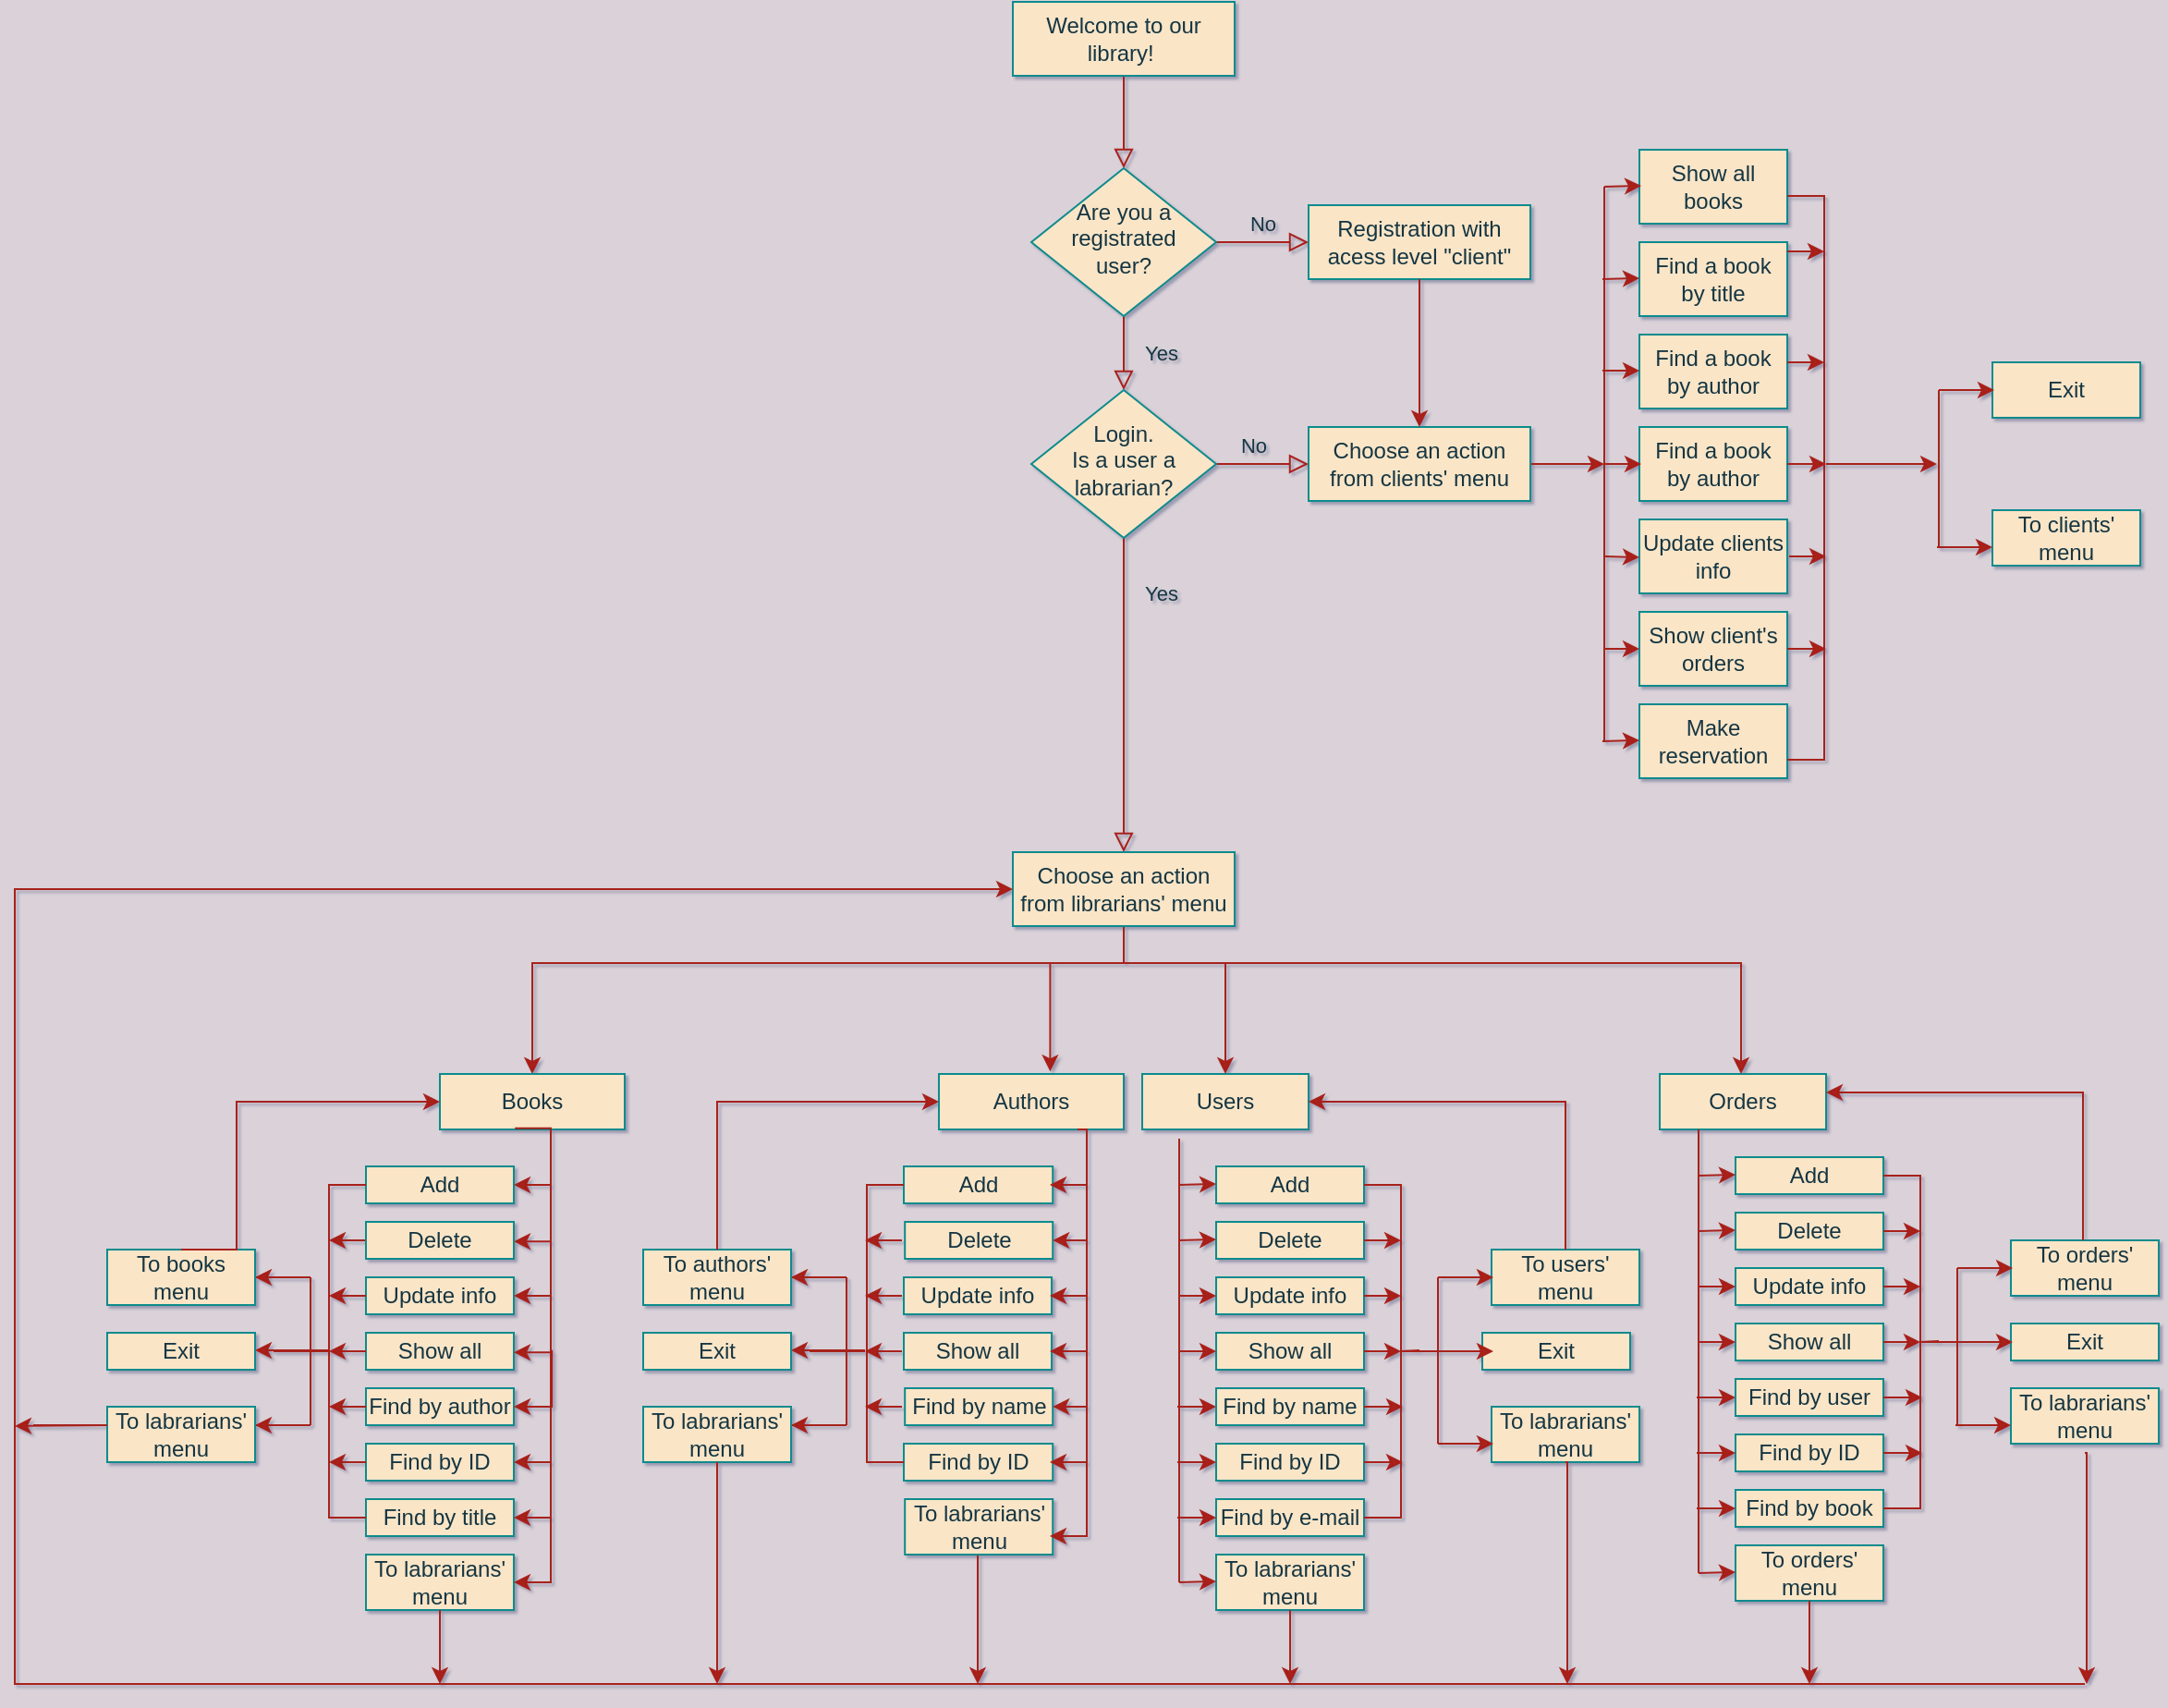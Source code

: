 <mxfile version="15.9.1" type="github">
  <diagram id="C5RBs43oDa-KdzZeNtuy" name="Page-1">
    <mxGraphModel dx="3137" dy="3037" grid="1" gridSize="10" guides="1" tooltips="1" connect="1" arrows="1" fold="1" page="1" pageScale="1" pageWidth="827" pageHeight="1169" background="#DAD2D8" math="0" shadow="1">
      <root>
        <mxCell id="WIyWlLk6GJQsqaUBKTNV-0" />
        <mxCell id="WIyWlLk6GJQsqaUBKTNV-1" parent="WIyWlLk6GJQsqaUBKTNV-0" />
        <mxCell id="VUuJxfTxhFCesFp1tUoB-886" value="" style="html=1;jettySize=auto;orthogonalLoop=1;fontSize=11;endArrow=block;endFill=0;endSize=8;strokeWidth=1;shadow=0;labelBackgroundColor=none;edgeStyle=orthogonalEdgeStyle;strokeColor=#A8201A;fontColor=#143642;rounded=0;" parent="WIyWlLk6GJQsqaUBKTNV-1" source="VUuJxfTxhFCesFp1tUoB-887" target="VUuJxfTxhFCesFp1tUoB-890" edge="1">
          <mxGeometry relative="1" as="geometry" />
        </mxCell>
        <mxCell id="VUuJxfTxhFCesFp1tUoB-887" value="Welcome to our library!&amp;nbsp;" style="whiteSpace=wrap;html=1;fontSize=12;glass=0;strokeWidth=1;shadow=0;fillColor=#FAE5C7;strokeColor=#0F8B8D;fontColor=#143642;rounded=0;" parent="WIyWlLk6GJQsqaUBKTNV-1" vertex="1">
          <mxGeometry x="-1010" y="-2260" width="120" height="40" as="geometry" />
        </mxCell>
        <mxCell id="VUuJxfTxhFCesFp1tUoB-888" value="Yes" style="html=1;jettySize=auto;orthogonalLoop=1;fontSize=11;endArrow=block;endFill=0;endSize=8;strokeWidth=1;shadow=0;labelBackgroundColor=none;edgeStyle=orthogonalEdgeStyle;strokeColor=#A8201A;fontColor=#143642;rounded=0;" parent="WIyWlLk6GJQsqaUBKTNV-1" source="VUuJxfTxhFCesFp1tUoB-890" target="VUuJxfTxhFCesFp1tUoB-894" edge="1">
          <mxGeometry y="20" relative="1" as="geometry">
            <mxPoint as="offset" />
          </mxGeometry>
        </mxCell>
        <mxCell id="VUuJxfTxhFCesFp1tUoB-889" value="No" style="edgeStyle=orthogonalEdgeStyle;html=1;jettySize=auto;orthogonalLoop=1;fontSize=11;endArrow=block;endFill=0;endSize=8;strokeWidth=1;shadow=0;labelBackgroundColor=none;strokeColor=#A8201A;fontColor=#143642;rounded=0;" parent="WIyWlLk6GJQsqaUBKTNV-1" source="VUuJxfTxhFCesFp1tUoB-890" target="VUuJxfTxhFCesFp1tUoB-891" edge="1">
          <mxGeometry y="10" relative="1" as="geometry">
            <mxPoint as="offset" />
          </mxGeometry>
        </mxCell>
        <mxCell id="VUuJxfTxhFCesFp1tUoB-890" value="Are you a registrated user?" style="rhombus;whiteSpace=wrap;html=1;shadow=0;fontFamily=Helvetica;fontSize=12;align=center;strokeWidth=1;spacing=6;spacingTop=-4;fillColor=#FAE5C7;strokeColor=#0F8B8D;fontColor=#143642;rounded=0;" parent="WIyWlLk6GJQsqaUBKTNV-1" vertex="1">
          <mxGeometry x="-1000" y="-2170" width="100" height="80" as="geometry" />
        </mxCell>
        <mxCell id="VUuJxfTxhFCesFp1tUoB-891" value="Registration with acess level &quot;client&quot;" style="whiteSpace=wrap;html=1;fontSize=12;glass=0;strokeWidth=1;shadow=0;fillColor=#FAE5C7;strokeColor=#0F8B8D;fontColor=#143642;rounded=0;" parent="WIyWlLk6GJQsqaUBKTNV-1" vertex="1">
          <mxGeometry x="-850" y="-2150" width="120" height="40" as="geometry" />
        </mxCell>
        <mxCell id="VUuJxfTxhFCesFp1tUoB-892" value="No" style="html=1;jettySize=auto;orthogonalLoop=1;fontSize=11;endArrow=block;endFill=0;endSize=8;strokeWidth=1;shadow=0;labelBackgroundColor=none;edgeStyle=orthogonalEdgeStyle;strokeColor=#A8201A;fontColor=#143642;rounded=0;" parent="WIyWlLk6GJQsqaUBKTNV-1" source="VUuJxfTxhFCesFp1tUoB-894" target="VUuJxfTxhFCesFp1tUoB-897" edge="1">
          <mxGeometry x="-1" y="86" relative="1" as="geometry">
            <mxPoint x="-16" y="-50" as="offset" />
            <Array as="points">
              <mxPoint x="-950" y="-1920" />
              <mxPoint x="-950" y="-1920" />
            </Array>
          </mxGeometry>
        </mxCell>
        <mxCell id="VUuJxfTxhFCesFp1tUoB-893" value="Yes" style="edgeStyle=orthogonalEdgeStyle;html=1;jettySize=auto;orthogonalLoop=1;fontSize=11;endArrow=block;endFill=0;endSize=8;strokeWidth=1;shadow=0;labelBackgroundColor=none;strokeColor=#A8201A;fontColor=#143642;rounded=0;" parent="WIyWlLk6GJQsqaUBKTNV-1" source="VUuJxfTxhFCesFp1tUoB-894" target="VUuJxfTxhFCesFp1tUoB-899" edge="1">
          <mxGeometry x="-1" y="-76" relative="1" as="geometry">
            <mxPoint x="-30" y="-6" as="offset" />
            <mxPoint x="-850" y="-1985" as="targetPoint" />
          </mxGeometry>
        </mxCell>
        <mxCell id="VUuJxfTxhFCesFp1tUoB-894" value="Login. &lt;br&gt;Is a user a labrarian?" style="rhombus;whiteSpace=wrap;html=1;shadow=0;fontFamily=Helvetica;fontSize=12;align=center;strokeWidth=1;spacing=6;spacingTop=-4;fillColor=#FAE5C7;strokeColor=#0F8B8D;fontColor=#143642;rounded=0;" parent="WIyWlLk6GJQsqaUBKTNV-1" vertex="1">
          <mxGeometry x="-1000" y="-2050" width="100" height="80" as="geometry" />
        </mxCell>
        <mxCell id="VUuJxfTxhFCesFp1tUoB-895" value="" style="edgeStyle=orthogonalEdgeStyle;orthogonalLoop=1;jettySize=auto;html=1;entryX=0.602;entryY=-0.047;entryDx=0;entryDy=0;entryPerimeter=0;strokeColor=#A8201A;fontColor=#143642;labelBackgroundColor=#DAD2D8;rounded=0;" parent="WIyWlLk6GJQsqaUBKTNV-1" target="VUuJxfTxhFCesFp1tUoB-901" edge="1">
          <mxGeometry relative="1" as="geometry">
            <mxPoint x="-950" y="-1740" as="sourcePoint" />
            <mxPoint x="-950" y="-1680" as="targetPoint" />
            <Array as="points">
              <mxPoint x="-990" y="-1740" />
            </Array>
          </mxGeometry>
        </mxCell>
        <mxCell id="VUuJxfTxhFCesFp1tUoB-896" value="" style="edgeStyle=orthogonalEdgeStyle;orthogonalLoop=1;jettySize=auto;html=1;strokeColor=#A8201A;fontColor=#143642;labelBackgroundColor=#DAD2D8;rounded=0;" parent="WIyWlLk6GJQsqaUBKTNV-1" target="VUuJxfTxhFCesFp1tUoB-900" edge="1">
          <mxGeometry relative="1" as="geometry">
            <Array as="points">
              <mxPoint x="-950" y="-1740" />
              <mxPoint x="-1270" y="-1740" />
            </Array>
            <mxPoint x="-950.0" y="-1760" as="sourcePoint" />
          </mxGeometry>
        </mxCell>
        <mxCell id="VUuJxfTxhFCesFp1tUoB-897" value="Choose an action from librarians&#39; menu" style="whiteSpace=wrap;html=1;fontSize=12;glass=0;strokeWidth=1;shadow=0;fillColor=#FAE5C7;strokeColor=#0F8B8D;fontColor=#143642;rounded=0;" parent="WIyWlLk6GJQsqaUBKTNV-1" vertex="1">
          <mxGeometry x="-1010" y="-1800" width="120" height="40" as="geometry" />
        </mxCell>
        <mxCell id="VUuJxfTxhFCesFp1tUoB-898" value="" style="edgeStyle=none;orthogonalLoop=1;jettySize=auto;html=1;strokeColor=#A8201A;fontColor=#143642;labelBackgroundColor=#DAD2D8;rounded=0;" parent="WIyWlLk6GJQsqaUBKTNV-1" source="VUuJxfTxhFCesFp1tUoB-899" edge="1">
          <mxGeometry relative="1" as="geometry">
            <mxPoint x="-690" y="-2010" as="targetPoint" />
          </mxGeometry>
        </mxCell>
        <mxCell id="VUuJxfTxhFCesFp1tUoB-899" value="Choose an action from clients&#39; menu" style="whiteSpace=wrap;html=1;fontSize=12;glass=0;strokeWidth=1;shadow=0;fillColor=#FAE5C7;strokeColor=#0F8B8D;fontColor=#143642;rounded=0;" parent="WIyWlLk6GJQsqaUBKTNV-1" vertex="1">
          <mxGeometry x="-850" y="-2030" width="120" height="40" as="geometry" />
        </mxCell>
        <mxCell id="VUuJxfTxhFCesFp1tUoB-900" value="Books" style="whiteSpace=wrap;html=1;shadow=0;strokeWidth=1;glass=0;fillColor=#FAE5C7;strokeColor=#0F8B8D;fontColor=#143642;rounded=0;" parent="WIyWlLk6GJQsqaUBKTNV-1" vertex="1">
          <mxGeometry x="-1320" y="-1680" width="100" height="30" as="geometry" />
        </mxCell>
        <mxCell id="VUuJxfTxhFCesFp1tUoB-901" value="Authors" style="whiteSpace=wrap;html=1;rotation=0;fillColor=#FAE5C7;strokeColor=#0F8B8D;fontColor=#143642;rounded=0;" parent="WIyWlLk6GJQsqaUBKTNV-1" vertex="1">
          <mxGeometry x="-1050" y="-1680" width="100" height="30" as="geometry" />
        </mxCell>
        <mxCell id="VUuJxfTxhFCesFp1tUoB-902" value="Users" style="whiteSpace=wrap;html=1;fillColor=#FAE5C7;strokeColor=#0F8B8D;fontColor=#143642;rounded=0;" parent="WIyWlLk6GJQsqaUBKTNV-1" vertex="1">
          <mxGeometry x="-940" y="-1680" width="90" height="30" as="geometry" />
        </mxCell>
        <mxCell id="VUuJxfTxhFCesFp1tUoB-903" value="Orders" style="whiteSpace=wrap;html=1;fillColor=#FAE5C7;strokeColor=#0F8B8D;fontColor=#143642;rounded=0;" parent="WIyWlLk6GJQsqaUBKTNV-1" vertex="1">
          <mxGeometry x="-660" y="-1680" width="90" height="30" as="geometry" />
        </mxCell>
        <mxCell id="VUuJxfTxhFCesFp1tUoB-904" value="" style="edgeStyle=orthogonalEdgeStyle;orthogonalLoop=1;jettySize=auto;html=1;entryX=0.5;entryY=0;entryDx=0;entryDy=0;strokeColor=#A8201A;fontColor=#143642;labelBackgroundColor=#DAD2D8;rounded=0;" parent="WIyWlLk6GJQsqaUBKTNV-1" edge="1">
          <mxGeometry relative="1" as="geometry">
            <mxPoint x="-900" y="-1740" as="sourcePoint" />
            <mxPoint x="-616" y="-1680" as="targetPoint" />
            <Array as="points">
              <mxPoint x="-616" y="-1740" />
            </Array>
          </mxGeometry>
        </mxCell>
        <mxCell id="VUuJxfTxhFCesFp1tUoB-905" value="" style="edgeStyle=orthogonalEdgeStyle;orthogonalLoop=1;jettySize=auto;html=1;entryX=0.5;entryY=0;entryDx=0;entryDy=0;strokeColor=#A8201A;fontColor=#143642;labelBackgroundColor=#DAD2D8;rounded=0;" parent="WIyWlLk6GJQsqaUBKTNV-1" target="VUuJxfTxhFCesFp1tUoB-902" edge="1">
          <mxGeometry relative="1" as="geometry">
            <mxPoint x="-980" y="-1740" as="sourcePoint" />
            <mxPoint x="-870" y="-1680" as="targetPoint" />
            <Array as="points">
              <mxPoint x="-895" y="-1740" />
            </Array>
          </mxGeometry>
        </mxCell>
        <mxCell id="VUuJxfTxhFCesFp1tUoB-906" value="" style="edgeStyle=orthogonalEdgeStyle;orthogonalLoop=1;jettySize=auto;html=1;exitX=0.406;exitY=0.98;exitDx=0;exitDy=0;exitPerimeter=0;strokeColor=#A8201A;fontColor=#143642;labelBackgroundColor=#DAD2D8;rounded=0;" parent="WIyWlLk6GJQsqaUBKTNV-1" source="VUuJxfTxhFCesFp1tUoB-900" edge="1">
          <mxGeometry relative="1" as="geometry">
            <mxPoint x="-1250" y="-1590" as="sourcePoint" />
            <mxPoint x="-1280" y="-1620" as="targetPoint" />
            <Array as="points">
              <mxPoint x="-1260" y="-1651" />
              <mxPoint x="-1260" y="-1620" />
            </Array>
          </mxGeometry>
        </mxCell>
        <mxCell id="VUuJxfTxhFCesFp1tUoB-907" value="" style="edgeStyle=orthogonalEdgeStyle;orthogonalLoop=1;jettySize=auto;html=1;strokeColor=#A8201A;fontColor=#143642;labelBackgroundColor=#DAD2D8;rounded=0;" parent="WIyWlLk6GJQsqaUBKTNV-1" edge="1">
          <mxGeometry relative="1" as="geometry">
            <mxPoint x="-1260" y="-1620" as="sourcePoint" />
            <mxPoint x="-1280" y="-1589.4" as="targetPoint" />
            <Array as="points">
              <mxPoint x="-1260" y="-1620" />
              <mxPoint x="-1260" y="-1589" />
            </Array>
          </mxGeometry>
        </mxCell>
        <mxCell id="VUuJxfTxhFCesFp1tUoB-908" style="edgeStyle=orthogonalEdgeStyle;orthogonalLoop=1;jettySize=auto;html=1;exitX=0.75;exitY=1;exitDx=0;exitDy=0;entryX=0.75;entryY=1;entryDx=0;entryDy=0;strokeColor=#A8201A;fontColor=#143642;labelBackgroundColor=#DAD2D8;rounded=0;" parent="WIyWlLk6GJQsqaUBKTNV-1" source="VUuJxfTxhFCesFp1tUoB-909" target="VUuJxfTxhFCesFp1tUoB-909" edge="1">
          <mxGeometry relative="1" as="geometry">
            <mxPoint x="-1110" y="-1570" as="targetPoint" />
          </mxGeometry>
        </mxCell>
        <mxCell id="VUuJxfTxhFCesFp1tUoB-909" value="To labrarians&#39; menu" style="whiteSpace=wrap;html=1;fillColor=#FAE5C7;strokeColor=#0F8B8D;fontColor=#143642;rounded=0;" parent="WIyWlLk6GJQsqaUBKTNV-1" vertex="1">
          <mxGeometry x="-1360" y="-1420" width="80" height="30" as="geometry" />
        </mxCell>
        <mxCell id="VUuJxfTxhFCesFp1tUoB-910" style="edgeStyle=none;orthogonalLoop=1;jettySize=auto;html=1;strokeColor=#A8201A;fontColor=#143642;labelBackgroundColor=#DAD2D8;rounded=0;" parent="WIyWlLk6GJQsqaUBKTNV-1" source="VUuJxfTxhFCesFp1tUoB-911" edge="1">
          <mxGeometry relative="1" as="geometry">
            <mxPoint x="-1380" y="-1590" as="targetPoint" />
          </mxGeometry>
        </mxCell>
        <mxCell id="VUuJxfTxhFCesFp1tUoB-911" value="Delete" style="whiteSpace=wrap;html=1;fillColor=#FAE5C7;strokeColor=#0F8B8D;fontColor=#143642;rounded=0;" parent="WIyWlLk6GJQsqaUBKTNV-1" vertex="1">
          <mxGeometry x="-1360" y="-1600" width="80" height="20" as="geometry" />
        </mxCell>
        <mxCell id="VUuJxfTxhFCesFp1tUoB-912" value="Delete" style="whiteSpace=wrap;html=1;fillColor=#FAE5C7;strokeColor=#0F8B8D;fontColor=#143642;rounded=0;" parent="WIyWlLk6GJQsqaUBKTNV-1" vertex="1">
          <mxGeometry x="-900" y="-1600" width="80" height="20" as="geometry" />
        </mxCell>
        <mxCell id="VUuJxfTxhFCesFp1tUoB-913" value="Add" style="whiteSpace=wrap;html=1;fillColor=#FAE5C7;strokeColor=#0F8B8D;fontColor=#143642;rounded=0;" parent="WIyWlLk6GJQsqaUBKTNV-1" vertex="1">
          <mxGeometry x="-900" y="-1630" width="80" height="20" as="geometry" />
        </mxCell>
        <mxCell id="VUuJxfTxhFCesFp1tUoB-914" value="Show all" style="whiteSpace=wrap;html=1;fillColor=#FAE5C7;strokeColor=#0F8B8D;fontColor=#143642;rounded=0;" parent="WIyWlLk6GJQsqaUBKTNV-1" vertex="1">
          <mxGeometry x="-1360" y="-1540" width="80" height="20" as="geometry" />
        </mxCell>
        <mxCell id="VUuJxfTxhFCesFp1tUoB-915" value="Update info" style="whiteSpace=wrap;html=1;fillColor=#FAE5C7;strokeColor=#0F8B8D;fontColor=#143642;rounded=0;" parent="WIyWlLk6GJQsqaUBKTNV-1" vertex="1">
          <mxGeometry x="-900" y="-1570" width="80" height="20" as="geometry" />
        </mxCell>
        <mxCell id="VUuJxfTxhFCesFp1tUoB-916" value="" style="edgeStyle=orthogonalEdgeStyle;orthogonalLoop=1;jettySize=auto;html=1;strokeColor=#A8201A;fontColor=#143642;labelBackgroundColor=#DAD2D8;rounded=0;" parent="WIyWlLk6GJQsqaUBKTNV-1" edge="1">
          <mxGeometry relative="1" as="geometry">
            <mxPoint x="-1260" y="-1560" as="sourcePoint" />
            <mxPoint x="-1280" y="-1529.4" as="targetPoint" />
            <Array as="points">
              <mxPoint x="-1260" y="-1560" />
              <mxPoint x="-1260" y="-1529" />
            </Array>
          </mxGeometry>
        </mxCell>
        <mxCell id="VUuJxfTxhFCesFp1tUoB-917" value="Find by author" style="whiteSpace=wrap;html=1;fillColor=#FAE5C7;strokeColor=#0F8B8D;fontColor=#143642;rounded=0;" parent="WIyWlLk6GJQsqaUBKTNV-1" vertex="1">
          <mxGeometry x="-1360" y="-1510" width="80" height="20" as="geometry" />
        </mxCell>
        <mxCell id="VUuJxfTxhFCesFp1tUoB-918" value="Find by ID" style="whiteSpace=wrap;html=1;fillColor=#FAE5C7;strokeColor=#0F8B8D;fontColor=#143642;rounded=0;" parent="WIyWlLk6GJQsqaUBKTNV-1" vertex="1">
          <mxGeometry x="-1360" y="-1480" width="80" height="20" as="geometry" />
        </mxCell>
        <mxCell id="VUuJxfTxhFCesFp1tUoB-919" value="Find by title" style="whiteSpace=wrap;html=1;fillColor=#FAE5C7;strokeColor=#0F8B8D;fontColor=#143642;rounded=0;" parent="WIyWlLk6GJQsqaUBKTNV-1" vertex="1">
          <mxGeometry x="-1360" y="-1450" width="80" height="20" as="geometry" />
        </mxCell>
        <mxCell id="VUuJxfTxhFCesFp1tUoB-920" value="Update info" style="whiteSpace=wrap;html=1;fillColor=#FAE5C7;strokeColor=#0F8B8D;fontColor=#143642;rounded=0;" parent="WIyWlLk6GJQsqaUBKTNV-1" vertex="1">
          <mxGeometry x="-1360" y="-1570" width="80" height="20" as="geometry" />
        </mxCell>
        <mxCell id="VUuJxfTxhFCesFp1tUoB-921" value="" style="edgeStyle=orthogonalEdgeStyle;orthogonalLoop=1;jettySize=auto;html=1;strokeColor=#A8201A;fontColor=#143642;labelBackgroundColor=#DAD2D8;rounded=0;" parent="WIyWlLk6GJQsqaUBKTNV-1" edge="1">
          <mxGeometry relative="1" as="geometry">
            <mxPoint x="-1260" y="-1590" as="sourcePoint" />
            <mxPoint x="-1280" y="-1440" as="targetPoint" />
            <Array as="points">
              <mxPoint x="-1260" y="-1440" />
            </Array>
          </mxGeometry>
        </mxCell>
        <mxCell id="VUuJxfTxhFCesFp1tUoB-922" value="" style="edgeStyle=orthogonalEdgeStyle;orthogonalLoop=1;jettySize=auto;html=1;entryX=0;entryY=0.5;entryDx=0;entryDy=0;strokeColor=#A8201A;fontColor=#143642;labelBackgroundColor=#DAD2D8;rounded=0;" parent="WIyWlLk6GJQsqaUBKTNV-1" edge="1">
          <mxGeometry relative="1" as="geometry">
            <mxPoint x="-430" y="-1350" as="sourcePoint" />
            <mxPoint x="-1010" y="-1780" as="targetPoint" />
            <Array as="points">
              <mxPoint x="-1340" y="-1350" />
              <mxPoint x="-1550" y="-1350" />
              <mxPoint x="-1550" y="-1780" />
            </Array>
          </mxGeometry>
        </mxCell>
        <mxCell id="VUuJxfTxhFCesFp1tUoB-923" value="" style="edgeStyle=orthogonalEdgeStyle;orthogonalLoop=1;jettySize=auto;html=1;exitX=0.406;exitY=0.98;exitDx=0;exitDy=0;exitPerimeter=0;entryX=1;entryY=0.5;entryDx=0;entryDy=0;strokeColor=#A8201A;fontColor=#143642;labelBackgroundColor=#DAD2D8;rounded=0;" parent="WIyWlLk6GJQsqaUBKTNV-1" target="VUuJxfTxhFCesFp1tUoB-917" edge="1">
          <mxGeometry relative="1" as="geometry">
            <mxPoint x="-1259.4" y="-1530.6" as="sourcePoint" />
            <mxPoint x="-1270" y="-1500" as="targetPoint" />
            <Array as="points">
              <mxPoint x="-1259" y="-1500" />
            </Array>
          </mxGeometry>
        </mxCell>
        <mxCell id="VUuJxfTxhFCesFp1tUoB-924" value="" style="edgeStyle=orthogonalEdgeStyle;orthogonalLoop=1;jettySize=auto;html=1;entryX=1;entryY=0.5;entryDx=0;entryDy=0;strokeColor=#A8201A;fontColor=#143642;labelBackgroundColor=#DAD2D8;rounded=0;" parent="WIyWlLk6GJQsqaUBKTNV-1" target="VUuJxfTxhFCesFp1tUoB-909" edge="1">
          <mxGeometry relative="1" as="geometry">
            <mxPoint x="-1260" y="-1470" as="sourcePoint" />
            <mxPoint x="-1280" y="-1439.4" as="targetPoint" />
            <Array as="points">
              <mxPoint x="-1260" y="-1405" />
            </Array>
          </mxGeometry>
        </mxCell>
        <mxCell id="VUuJxfTxhFCesFp1tUoB-925" value="Add" style="whiteSpace=wrap;html=1;fillColor=#FAE5C7;strokeColor=#0F8B8D;fontColor=#143642;rounded=0;" parent="WIyWlLk6GJQsqaUBKTNV-1" vertex="1">
          <mxGeometry x="-1360" y="-1630" width="80" height="20" as="geometry" />
        </mxCell>
        <mxCell id="VUuJxfTxhFCesFp1tUoB-926" value="" style="endArrow=none;html=1;entryX=0;entryY=0.5;entryDx=0;entryDy=0;exitX=0;exitY=0.5;exitDx=0;exitDy=0;strokeColor=#A8201A;fontColor=#143642;labelBackgroundColor=#DAD2D8;rounded=0;" parent="WIyWlLk6GJQsqaUBKTNV-1" source="VUuJxfTxhFCesFp1tUoB-919" target="VUuJxfTxhFCesFp1tUoB-925" edge="1">
          <mxGeometry width="50" height="50" relative="1" as="geometry">
            <mxPoint x="-1380" y="-1410" as="sourcePoint" />
            <mxPoint x="-900" y="-1370" as="targetPoint" />
            <Array as="points">
              <mxPoint x="-1370" y="-1440" />
              <mxPoint x="-1380" y="-1440" />
              <mxPoint x="-1380" y="-1520" />
              <mxPoint x="-1380" y="-1530" />
              <mxPoint x="-1380" y="-1620" />
            </Array>
          </mxGeometry>
        </mxCell>
        <mxCell id="VUuJxfTxhFCesFp1tUoB-927" value="" style="endArrow=none;html=1;strokeColor=#A8201A;fontColor=#143642;labelBackgroundColor=#DAD2D8;rounded=0;" parent="WIyWlLk6GJQsqaUBKTNV-1" edge="1">
          <mxGeometry width="50" height="50" relative="1" as="geometry">
            <mxPoint x="-1390" y="-1490" as="sourcePoint" />
            <mxPoint x="-1390" y="-1570" as="targetPoint" />
            <Array as="points" />
          </mxGeometry>
        </mxCell>
        <mxCell id="VUuJxfTxhFCesFp1tUoB-928" value="" style="endArrow=none;html=1;strokeColor=#A8201A;fontColor=#143642;labelBackgroundColor=#DAD2D8;rounded=0;" parent="WIyWlLk6GJQsqaUBKTNV-1" edge="1">
          <mxGeometry width="50" height="50" relative="1" as="geometry">
            <mxPoint x="-1410" y="-1530" as="sourcePoint" />
            <mxPoint x="-1380" y="-1530" as="targetPoint" />
            <Array as="points" />
          </mxGeometry>
        </mxCell>
        <mxCell id="VUuJxfTxhFCesFp1tUoB-929" value="" style="endArrow=none;html=1;strokeColor=#A8201A;fontColor=#143642;labelBackgroundColor=#DAD2D8;rounded=0;" parent="WIyWlLk6GJQsqaUBKTNV-1" edge="1">
          <mxGeometry width="50" height="50" relative="1" as="geometry">
            <mxPoint x="-920" y="-1645" as="sourcePoint" />
            <mxPoint x="-920" y="-1405" as="targetPoint" />
          </mxGeometry>
        </mxCell>
        <mxCell id="VUuJxfTxhFCesFp1tUoB-930" value="" style="edgeStyle=orthogonalEdgeStyle;orthogonalLoop=1;jettySize=auto;html=1;strokeColor=#A8201A;fontColor=#143642;labelBackgroundColor=#DAD2D8;rounded=0;" parent="WIyWlLk6GJQsqaUBKTNV-1" edge="1">
          <mxGeometry relative="1" as="geometry">
            <mxPoint x="-1420" y="-1570" as="sourcePoint" />
            <mxPoint x="-1420" y="-1570" as="targetPoint" />
            <Array as="points">
              <mxPoint x="-1390" y="-1570" />
              <mxPoint x="-1390" y="-1570" />
            </Array>
          </mxGeometry>
        </mxCell>
        <mxCell id="VUuJxfTxhFCesFp1tUoB-931" value="" style="edgeStyle=orthogonalEdgeStyle;orthogonalLoop=1;jettySize=auto;html=1;strokeColor=#A8201A;fontColor=#143642;labelBackgroundColor=#DAD2D8;rounded=0;" parent="WIyWlLk6GJQsqaUBKTNV-1" edge="1">
          <mxGeometry relative="1" as="geometry">
            <mxPoint x="-1410" y="-1530.5" as="sourcePoint" />
            <mxPoint x="-1420" y="-1530.5" as="targetPoint" />
            <Array as="points">
              <mxPoint x="-1380" y="-1530.5" />
              <mxPoint x="-1380" y="-1530.5" />
            </Array>
          </mxGeometry>
        </mxCell>
        <mxCell id="VUuJxfTxhFCesFp1tUoB-932" value="" style="edgeStyle=orthogonalEdgeStyle;orthogonalLoop=1;jettySize=auto;html=1;strokeColor=#A8201A;fontColor=#143642;labelBackgroundColor=#DAD2D8;rounded=0;" parent="WIyWlLk6GJQsqaUBKTNV-1" edge="1">
          <mxGeometry relative="1" as="geometry">
            <mxPoint x="-1420" y="-1490" as="sourcePoint" />
            <mxPoint x="-1420" y="-1490" as="targetPoint" />
            <Array as="points">
              <mxPoint x="-1390" y="-1490" />
              <mxPoint x="-1390" y="-1490" />
            </Array>
          </mxGeometry>
        </mxCell>
        <mxCell id="VUuJxfTxhFCesFp1tUoB-933" value="To labrarians&#39; menu" style="whiteSpace=wrap;html=1;fillColor=#FAE5C7;strokeColor=#0F8B8D;fontColor=#143642;rounded=0;" parent="WIyWlLk6GJQsqaUBKTNV-1" vertex="1">
          <mxGeometry x="-1500" y="-1500" width="80" height="30" as="geometry" />
        </mxCell>
        <mxCell id="VUuJxfTxhFCesFp1tUoB-934" value="Exit" style="whiteSpace=wrap;html=1;fillColor=#FAE5C7;strokeColor=#0F8B8D;fontColor=#143642;rounded=0;" parent="WIyWlLk6GJQsqaUBKTNV-1" vertex="1">
          <mxGeometry x="-1500" y="-1540" width="80" height="20" as="geometry" />
        </mxCell>
        <mxCell id="VUuJxfTxhFCesFp1tUoB-935" value="" style="edgeStyle=orthogonalEdgeStyle;orthogonalLoop=1;jettySize=auto;html=1;strokeColor=#A8201A;fontColor=#143642;labelBackgroundColor=#DAD2D8;rounded=0;" parent="WIyWlLk6GJQsqaUBKTNV-1" edge="1">
          <mxGeometry relative="1" as="geometry">
            <mxPoint x="-1540" y="-1490" as="sourcePoint" />
            <mxPoint x="-1550" y="-1489.5" as="targetPoint" />
            <Array as="points">
              <mxPoint x="-1500" y="-1490" />
              <mxPoint x="-1500" y="-1490" />
            </Array>
          </mxGeometry>
        </mxCell>
        <mxCell id="VUuJxfTxhFCesFp1tUoB-936" value="" style="edgeStyle=orthogonalEdgeStyle;orthogonalLoop=1;jettySize=auto;html=1;strokeColor=#A8201A;fontColor=#143642;labelBackgroundColor=#DAD2D8;rounded=0;" parent="WIyWlLk6GJQsqaUBKTNV-1" edge="1">
          <mxGeometry relative="1" as="geometry">
            <mxPoint x="-1320" y="-1390" as="sourcePoint" />
            <mxPoint x="-1320" y="-1350" as="targetPoint" />
            <Array as="points">
              <mxPoint x="-1320" y="-1360" />
              <mxPoint x="-1320" y="-1360" />
            </Array>
          </mxGeometry>
        </mxCell>
        <mxCell id="VUuJxfTxhFCesFp1tUoB-937" value="To books menu" style="whiteSpace=wrap;html=1;fillColor=#FAE5C7;strokeColor=#0F8B8D;fontColor=#143642;rounded=0;" parent="WIyWlLk6GJQsqaUBKTNV-1" vertex="1">
          <mxGeometry x="-1500" y="-1585" width="80" height="30" as="geometry" />
        </mxCell>
        <mxCell id="VUuJxfTxhFCesFp1tUoB-938" value="" style="edgeStyle=orthogonalEdgeStyle;orthogonalLoop=1;jettySize=auto;html=1;entryX=0;entryY=0.5;entryDx=0;entryDy=0;exitX=0.5;exitY=0;exitDx=0;exitDy=0;strokeColor=#A8201A;fontColor=#143642;labelBackgroundColor=#DAD2D8;rounded=0;" parent="WIyWlLk6GJQsqaUBKTNV-1" source="VUuJxfTxhFCesFp1tUoB-937" target="VUuJxfTxhFCesFp1tUoB-900" edge="1">
          <mxGeometry relative="1" as="geometry">
            <mxPoint x="-1480" y="-1590" as="sourcePoint" />
            <mxPoint x="-1480" y="-1610" as="targetPoint" />
            <Array as="points">
              <mxPoint x="-1430" y="-1585" />
              <mxPoint x="-1430" y="-1665" />
            </Array>
          </mxGeometry>
        </mxCell>
        <mxCell id="VUuJxfTxhFCesFp1tUoB-939" value="" style="edgeStyle=orthogonalEdgeStyle;orthogonalLoop=1;jettySize=auto;html=1;strokeColor=#A8201A;fontColor=#143642;labelBackgroundColor=#DAD2D8;rounded=0;" parent="WIyWlLk6GJQsqaUBKTNV-1" edge="1">
          <mxGeometry relative="1" as="geometry">
            <mxPoint x="-1370" y="-1560" as="sourcePoint" />
            <mxPoint x="-1380" y="-1560" as="targetPoint" />
            <Array as="points">
              <mxPoint x="-1360" y="-1560" />
              <mxPoint x="-1360" y="-1560" />
            </Array>
          </mxGeometry>
        </mxCell>
        <mxCell id="VUuJxfTxhFCesFp1tUoB-940" value="" style="edgeStyle=orthogonalEdgeStyle;orthogonalLoop=1;jettySize=auto;html=1;strokeColor=#A8201A;fontColor=#143642;labelBackgroundColor=#DAD2D8;rounded=0;" parent="WIyWlLk6GJQsqaUBKTNV-1" edge="1">
          <mxGeometry relative="1" as="geometry">
            <mxPoint x="-1370" y="-1530" as="sourcePoint" />
            <mxPoint x="-1380" y="-1530" as="targetPoint" />
            <Array as="points">
              <mxPoint x="-1360" y="-1530" />
              <mxPoint x="-1360" y="-1530" />
            </Array>
          </mxGeometry>
        </mxCell>
        <mxCell id="VUuJxfTxhFCesFp1tUoB-941" value="" style="edgeStyle=orthogonalEdgeStyle;orthogonalLoop=1;jettySize=auto;html=1;strokeColor=#A8201A;fontColor=#143642;labelBackgroundColor=#DAD2D8;rounded=0;" parent="WIyWlLk6GJQsqaUBKTNV-1" edge="1">
          <mxGeometry relative="1" as="geometry">
            <mxPoint x="-1370" y="-1500" as="sourcePoint" />
            <mxPoint x="-1380" y="-1500" as="targetPoint" />
            <Array as="points">
              <mxPoint x="-1360" y="-1500" />
              <mxPoint x="-1360" y="-1500" />
            </Array>
          </mxGeometry>
        </mxCell>
        <mxCell id="VUuJxfTxhFCesFp1tUoB-942" value="" style="edgeStyle=orthogonalEdgeStyle;orthogonalLoop=1;jettySize=auto;html=1;strokeColor=#A8201A;fontColor=#143642;labelBackgroundColor=#DAD2D8;rounded=0;" parent="WIyWlLk6GJQsqaUBKTNV-1" edge="1">
          <mxGeometry relative="1" as="geometry">
            <mxPoint x="-1360" y="-1470" as="sourcePoint" />
            <mxPoint x="-1380" y="-1470" as="targetPoint" />
            <Array as="points">
              <mxPoint x="-1370" y="-1470" />
              <mxPoint x="-1370" y="-1470" />
            </Array>
          </mxGeometry>
        </mxCell>
        <mxCell id="VUuJxfTxhFCesFp1tUoB-943" style="edgeStyle=none;orthogonalLoop=1;jettySize=auto;html=1;entryX=0;entryY=0.5;entryDx=0;entryDy=0;strokeColor=#A8201A;fontColor=#143642;labelBackgroundColor=#DAD2D8;rounded=0;" parent="WIyWlLk6GJQsqaUBKTNV-1" source="VUuJxfTxhFCesFp1tUoB-918" target="VUuJxfTxhFCesFp1tUoB-918" edge="1">
          <mxGeometry relative="1" as="geometry" />
        </mxCell>
        <mxCell id="VUuJxfTxhFCesFp1tUoB-944" style="edgeStyle=none;orthogonalLoop=1;jettySize=auto;html=1;entryX=1;entryY=0.75;entryDx=0;entryDy=0;strokeColor=#A8201A;fontColor=#143642;labelBackgroundColor=#DAD2D8;rounded=0;" parent="WIyWlLk6GJQsqaUBKTNV-1" source="VUuJxfTxhFCesFp1tUoB-912" target="VUuJxfTxhFCesFp1tUoB-912" edge="1">
          <mxGeometry relative="1" as="geometry" />
        </mxCell>
        <mxCell id="VUuJxfTxhFCesFp1tUoB-945" value="Show all" style="whiteSpace=wrap;html=1;fillColor=#FAE5C7;strokeColor=#0F8B8D;fontColor=#143642;rounded=0;" parent="WIyWlLk6GJQsqaUBKTNV-1" vertex="1">
          <mxGeometry x="-900" y="-1540" width="80" height="20" as="geometry" />
        </mxCell>
        <mxCell id="VUuJxfTxhFCesFp1tUoB-946" style="edgeStyle=none;orthogonalLoop=1;jettySize=auto;html=1;strokeColor=#A8201A;fontColor=#143642;labelBackgroundColor=#DAD2D8;rounded=0;" parent="WIyWlLk6GJQsqaUBKTNV-1" edge="1">
          <mxGeometry relative="1" as="geometry">
            <mxPoint x="-900" y="-1500" as="targetPoint" />
            <mxPoint x="-921" y="-1500" as="sourcePoint" />
          </mxGeometry>
        </mxCell>
        <mxCell id="VUuJxfTxhFCesFp1tUoB-947" value="Find by name" style="whiteSpace=wrap;html=1;fillColor=#FAE5C7;strokeColor=#0F8B8D;fontColor=#143642;rounded=0;" parent="WIyWlLk6GJQsqaUBKTNV-1" vertex="1">
          <mxGeometry x="-900" y="-1510" width="80" height="20" as="geometry" />
        </mxCell>
        <mxCell id="VUuJxfTxhFCesFp1tUoB-948" value="Find by ID" style="whiteSpace=wrap;html=1;fillColor=#FAE5C7;strokeColor=#0F8B8D;fontColor=#143642;rounded=0;" parent="WIyWlLk6GJQsqaUBKTNV-1" vertex="1">
          <mxGeometry x="-900" y="-1480" width="80" height="20" as="geometry" />
        </mxCell>
        <mxCell id="VUuJxfTxhFCesFp1tUoB-949" style="edgeStyle=none;orthogonalLoop=1;jettySize=auto;html=1;strokeColor=#A8201A;fontColor=#143642;labelBackgroundColor=#DAD2D8;rounded=0;" parent="WIyWlLk6GJQsqaUBKTNV-1" edge="1">
          <mxGeometry relative="1" as="geometry">
            <mxPoint x="-900" y="-1470" as="targetPoint" />
            <mxPoint x="-921" y="-1470" as="sourcePoint" />
          </mxGeometry>
        </mxCell>
        <mxCell id="VUuJxfTxhFCesFp1tUoB-950" style="edgeStyle=none;orthogonalLoop=1;jettySize=auto;html=1;strokeColor=#A8201A;fontColor=#143642;labelBackgroundColor=#DAD2D8;rounded=0;" parent="WIyWlLk6GJQsqaUBKTNV-1" edge="1">
          <mxGeometry relative="1" as="geometry">
            <mxPoint x="-900" y="-1620.5" as="targetPoint" />
            <mxPoint x="-920" y="-1620" as="sourcePoint" />
          </mxGeometry>
        </mxCell>
        <mxCell id="VUuJxfTxhFCesFp1tUoB-951" value="Find by e-mail" style="whiteSpace=wrap;html=1;fillColor=#FAE5C7;strokeColor=#0F8B8D;fontColor=#143642;rounded=0;" parent="WIyWlLk6GJQsqaUBKTNV-1" vertex="1">
          <mxGeometry x="-900" y="-1450" width="80" height="20" as="geometry" />
        </mxCell>
        <mxCell id="VUuJxfTxhFCesFp1tUoB-952" style="edgeStyle=none;orthogonalLoop=1;jettySize=auto;html=1;strokeColor=#A8201A;fontColor=#143642;labelBackgroundColor=#DAD2D8;rounded=0;" parent="WIyWlLk6GJQsqaUBKTNV-1" edge="1">
          <mxGeometry relative="1" as="geometry">
            <mxPoint x="-900" y="-1440" as="targetPoint" />
            <mxPoint x="-921" y="-1440" as="sourcePoint" />
          </mxGeometry>
        </mxCell>
        <mxCell id="VUuJxfTxhFCesFp1tUoB-953" value="To labrarians&#39; menu" style="whiteSpace=wrap;html=1;fillColor=#FAE5C7;strokeColor=#0F8B8D;fontColor=#143642;rounded=0;" parent="WIyWlLk6GJQsqaUBKTNV-1" vertex="1">
          <mxGeometry x="-900" y="-1420" width="80" height="30" as="geometry" />
        </mxCell>
        <mxCell id="VUuJxfTxhFCesFp1tUoB-954" style="edgeStyle=none;orthogonalLoop=1;jettySize=auto;html=1;strokeColor=#A8201A;fontColor=#143642;labelBackgroundColor=#DAD2D8;rounded=0;" parent="WIyWlLk6GJQsqaUBKTNV-1" edge="1">
          <mxGeometry relative="1" as="geometry">
            <mxPoint x="-900" y="-1405.5" as="targetPoint" />
            <mxPoint x="-920" y="-1405" as="sourcePoint" />
          </mxGeometry>
        </mxCell>
        <mxCell id="VUuJxfTxhFCesFp1tUoB-955" value="" style="edgeStyle=orthogonalEdgeStyle;orthogonalLoop=1;jettySize=auto;html=1;exitX=0.5;exitY=1;exitDx=0;exitDy=0;strokeColor=#A8201A;fontColor=#143642;labelBackgroundColor=#DAD2D8;rounded=0;" parent="WIyWlLk6GJQsqaUBKTNV-1" source="VUuJxfTxhFCesFp1tUoB-953" edge="1">
          <mxGeometry relative="1" as="geometry">
            <mxPoint x="-820" y="-1380" as="sourcePoint" />
            <mxPoint x="-860" y="-1350" as="targetPoint" />
            <Array as="points" />
          </mxGeometry>
        </mxCell>
        <mxCell id="VUuJxfTxhFCesFp1tUoB-956" value="" style="edgeStyle=orthogonalEdgeStyle;orthogonalLoop=1;jettySize=auto;html=1;strokeColor=#A8201A;fontColor=#143642;labelBackgroundColor=#DAD2D8;rounded=0;" parent="WIyWlLk6GJQsqaUBKTNV-1" edge="1">
          <mxGeometry relative="1" as="geometry">
            <mxPoint x="-1029" y="-1420" as="sourcePoint" />
            <mxPoint x="-1029" y="-1350" as="targetPoint" />
            <Array as="points">
              <mxPoint x="-1028.1" y="-1375" />
              <mxPoint x="-1028.1" y="-1375" />
            </Array>
          </mxGeometry>
        </mxCell>
        <mxCell id="VUuJxfTxhFCesFp1tUoB-957" value="Add" style="whiteSpace=wrap;html=1;fillColor=#FAE5C7;strokeColor=#0F8B8D;fontColor=#143642;rounded=0;" parent="WIyWlLk6GJQsqaUBKTNV-1" vertex="1">
          <mxGeometry x="-1069" y="-1630" width="80.6" height="20" as="geometry" />
        </mxCell>
        <mxCell id="VUuJxfTxhFCesFp1tUoB-958" value="Delete" style="whiteSpace=wrap;html=1;fillColor=#FAE5C7;strokeColor=#0F8B8D;fontColor=#143642;rounded=0;" parent="WIyWlLk6GJQsqaUBKTNV-1" vertex="1">
          <mxGeometry x="-1068.4" y="-1600" width="80" height="20" as="geometry" />
        </mxCell>
        <mxCell id="VUuJxfTxhFCesFp1tUoB-959" value="Show all" style="whiteSpace=wrap;html=1;fillColor=#FAE5C7;strokeColor=#0F8B8D;fontColor=#143642;rounded=0;" parent="WIyWlLk6GJQsqaUBKTNV-1" vertex="1">
          <mxGeometry x="-1069" y="-1540" width="80" height="20" as="geometry" />
        </mxCell>
        <mxCell id="VUuJxfTxhFCesFp1tUoB-960" value="Find by name" style="whiteSpace=wrap;html=1;fillColor=#FAE5C7;strokeColor=#0F8B8D;fontColor=#143642;rounded=0;" parent="WIyWlLk6GJQsqaUBKTNV-1" vertex="1">
          <mxGeometry x="-1068.4" y="-1510" width="80" height="20" as="geometry" />
        </mxCell>
        <mxCell id="VUuJxfTxhFCesFp1tUoB-961" value="Find by ID" style="whiteSpace=wrap;html=1;fillColor=#FAE5C7;strokeColor=#0F8B8D;fontColor=#143642;rounded=0;" parent="WIyWlLk6GJQsqaUBKTNV-1" vertex="1">
          <mxGeometry x="-1069" y="-1480" width="80.6" height="20" as="geometry" />
        </mxCell>
        <mxCell id="VUuJxfTxhFCesFp1tUoB-962" value="To labrarians&#39; menu" style="whiteSpace=wrap;html=1;fillColor=#FAE5C7;strokeColor=#0F8B8D;fontColor=#143642;rounded=0;" parent="WIyWlLk6GJQsqaUBKTNV-1" vertex="1">
          <mxGeometry x="-1068.4" y="-1450" width="80" height="30" as="geometry" />
        </mxCell>
        <mxCell id="VUuJxfTxhFCesFp1tUoB-963" value="Update info" style="whiteSpace=wrap;html=1;fillColor=#FAE5C7;strokeColor=#0F8B8D;fontColor=#143642;rounded=0;" parent="WIyWlLk6GJQsqaUBKTNV-1" vertex="1">
          <mxGeometry x="-1069" y="-1570" width="80" height="20" as="geometry" />
        </mxCell>
        <mxCell id="VUuJxfTxhFCesFp1tUoB-964" value="" style="edgeStyle=orthogonalEdgeStyle;orthogonalLoop=1;jettySize=auto;html=1;strokeColor=#A8201A;fontColor=#143642;labelBackgroundColor=#DAD2D8;rounded=0;" parent="WIyWlLk6GJQsqaUBKTNV-1" edge="1">
          <mxGeometry relative="1" as="geometry">
            <mxPoint x="-1260" y="-1470" as="sourcePoint" />
            <mxPoint x="-1280" y="-1470" as="targetPoint" />
            <Array as="points">
              <mxPoint x="-1280" y="-1470" />
              <mxPoint x="-1280" y="-1470" />
            </Array>
          </mxGeometry>
        </mxCell>
        <mxCell id="VUuJxfTxhFCesFp1tUoB-965" value="" style="edgeStyle=orthogonalEdgeStyle;orthogonalLoop=1;jettySize=auto;html=1;strokeColor=#A8201A;fontColor=#143642;labelBackgroundColor=#DAD2D8;rounded=0;" parent="WIyWlLk6GJQsqaUBKTNV-1" edge="1">
          <mxGeometry relative="1" as="geometry">
            <mxPoint x="-1260" y="-1560" as="sourcePoint" />
            <mxPoint x="-1280" y="-1560" as="targetPoint" />
            <Array as="points">
              <mxPoint x="-1280" y="-1560" />
              <mxPoint x="-1280" y="-1560" />
            </Array>
          </mxGeometry>
        </mxCell>
        <mxCell id="VUuJxfTxhFCesFp1tUoB-966" style="edgeStyle=none;orthogonalLoop=1;jettySize=auto;html=1;strokeColor=#A8201A;fontColor=#143642;labelBackgroundColor=#DAD2D8;rounded=0;" parent="WIyWlLk6GJQsqaUBKTNV-1" edge="1">
          <mxGeometry relative="1" as="geometry">
            <mxPoint x="-1090" y="-1590" as="targetPoint" />
            <mxPoint x="-1070" y="-1590" as="sourcePoint" />
          </mxGeometry>
        </mxCell>
        <mxCell id="VUuJxfTxhFCesFp1tUoB-967" value="" style="endArrow=none;html=1;entryX=0;entryY=0.5;entryDx=0;entryDy=0;strokeColor=#A8201A;fontColor=#143642;labelBackgroundColor=#DAD2D8;rounded=0;" parent="WIyWlLk6GJQsqaUBKTNV-1" edge="1">
          <mxGeometry width="50" height="50" relative="1" as="geometry">
            <mxPoint x="-1069" y="-1470" as="sourcePoint" />
            <mxPoint x="-1069" y="-1620" as="targetPoint" />
            <Array as="points">
              <mxPoint x="-1089" y="-1470" />
              <mxPoint x="-1089" y="-1520" />
              <mxPoint x="-1089" y="-1530" />
              <mxPoint x="-1089" y="-1620" />
            </Array>
          </mxGeometry>
        </mxCell>
        <mxCell id="VUuJxfTxhFCesFp1tUoB-968" value="" style="endArrow=none;html=1;strokeColor=#A8201A;fontColor=#143642;labelBackgroundColor=#DAD2D8;rounded=0;" parent="WIyWlLk6GJQsqaUBKTNV-1" edge="1">
          <mxGeometry width="50" height="50" relative="1" as="geometry">
            <mxPoint x="-1100" y="-1490" as="sourcePoint" />
            <mxPoint x="-1100" y="-1570" as="targetPoint" />
            <Array as="points" />
          </mxGeometry>
        </mxCell>
        <mxCell id="VUuJxfTxhFCesFp1tUoB-969" value="" style="endArrow=none;html=1;strokeColor=#A8201A;fontColor=#143642;labelBackgroundColor=#DAD2D8;rounded=0;" parent="WIyWlLk6GJQsqaUBKTNV-1" edge="1">
          <mxGeometry width="50" height="50" relative="1" as="geometry">
            <mxPoint x="-1120" y="-1530" as="sourcePoint" />
            <mxPoint x="-1090" y="-1530" as="targetPoint" />
            <Array as="points" />
          </mxGeometry>
        </mxCell>
        <mxCell id="VUuJxfTxhFCesFp1tUoB-970" value="" style="edgeStyle=orthogonalEdgeStyle;orthogonalLoop=1;jettySize=auto;html=1;strokeColor=#A8201A;fontColor=#143642;labelBackgroundColor=#DAD2D8;rounded=0;" parent="WIyWlLk6GJQsqaUBKTNV-1" edge="1">
          <mxGeometry relative="1" as="geometry">
            <mxPoint x="-1130" y="-1570" as="sourcePoint" />
            <mxPoint x="-1130" y="-1570" as="targetPoint" />
            <Array as="points">
              <mxPoint x="-1100" y="-1570" />
              <mxPoint x="-1100" y="-1570" />
            </Array>
          </mxGeometry>
        </mxCell>
        <mxCell id="VUuJxfTxhFCesFp1tUoB-971" value="" style="edgeStyle=orthogonalEdgeStyle;orthogonalLoop=1;jettySize=auto;html=1;strokeColor=#A8201A;fontColor=#143642;labelBackgroundColor=#DAD2D8;rounded=0;" parent="WIyWlLk6GJQsqaUBKTNV-1" edge="1">
          <mxGeometry relative="1" as="geometry">
            <mxPoint x="-1120" y="-1530.5" as="sourcePoint" />
            <mxPoint x="-1130" y="-1530.5" as="targetPoint" />
            <Array as="points">
              <mxPoint x="-1090" y="-1530.5" />
              <mxPoint x="-1090" y="-1530.5" />
            </Array>
          </mxGeometry>
        </mxCell>
        <mxCell id="VUuJxfTxhFCesFp1tUoB-972" value="" style="edgeStyle=orthogonalEdgeStyle;orthogonalLoop=1;jettySize=auto;html=1;strokeColor=#A8201A;fontColor=#143642;labelBackgroundColor=#DAD2D8;rounded=0;" parent="WIyWlLk6GJQsqaUBKTNV-1" edge="1">
          <mxGeometry relative="1" as="geometry">
            <mxPoint x="-1130" y="-1490" as="sourcePoint" />
            <mxPoint x="-1130" y="-1490" as="targetPoint" />
            <Array as="points">
              <mxPoint x="-1100" y="-1490" />
              <mxPoint x="-1100" y="-1490" />
            </Array>
          </mxGeometry>
        </mxCell>
        <mxCell id="VUuJxfTxhFCesFp1tUoB-973" value="To labrarians&#39; menu" style="whiteSpace=wrap;html=1;fillColor=#FAE5C7;strokeColor=#0F8B8D;fontColor=#143642;rounded=0;" parent="WIyWlLk6GJQsqaUBKTNV-1" vertex="1">
          <mxGeometry x="-1210" y="-1500" width="80" height="30" as="geometry" />
        </mxCell>
        <mxCell id="VUuJxfTxhFCesFp1tUoB-974" value="Exit" style="whiteSpace=wrap;html=1;fillColor=#FAE5C7;strokeColor=#0F8B8D;fontColor=#143642;rounded=0;" parent="WIyWlLk6GJQsqaUBKTNV-1" vertex="1">
          <mxGeometry x="-1210" y="-1540" width="80" height="20" as="geometry" />
        </mxCell>
        <mxCell id="VUuJxfTxhFCesFp1tUoB-975" value="" style="edgeStyle=orthogonalEdgeStyle;orthogonalLoop=1;jettySize=auto;html=1;exitX=0.5;exitY=1;exitDx=0;exitDy=0;strokeColor=#A8201A;fontColor=#143642;labelBackgroundColor=#DAD2D8;rounded=0;" parent="WIyWlLk6GJQsqaUBKTNV-1" source="VUuJxfTxhFCesFp1tUoB-973" edge="1">
          <mxGeometry relative="1" as="geometry">
            <mxPoint x="-1250" y="-1490" as="sourcePoint" />
            <mxPoint x="-1170" y="-1350" as="targetPoint" />
            <Array as="points">
              <mxPoint x="-1170" y="-1360" />
            </Array>
          </mxGeometry>
        </mxCell>
        <mxCell id="VUuJxfTxhFCesFp1tUoB-976" value="To authors&#39; menu" style="whiteSpace=wrap;html=1;fillColor=#FAE5C7;strokeColor=#0F8B8D;fontColor=#143642;rounded=0;" parent="WIyWlLk6GJQsqaUBKTNV-1" vertex="1">
          <mxGeometry x="-1210" y="-1585" width="80" height="30" as="geometry" />
        </mxCell>
        <mxCell id="VUuJxfTxhFCesFp1tUoB-977" value="" style="edgeStyle=orthogonalEdgeStyle;orthogonalLoop=1;jettySize=auto;html=1;strokeColor=#A8201A;fontColor=#143642;labelBackgroundColor=#DAD2D8;rounded=0;" parent="WIyWlLk6GJQsqaUBKTNV-1" edge="1">
          <mxGeometry relative="1" as="geometry">
            <mxPoint x="-1080" y="-1560" as="sourcePoint" />
            <mxPoint x="-1090" y="-1560" as="targetPoint" />
            <Array as="points">
              <mxPoint x="-1070" y="-1560" />
              <mxPoint x="-1070" y="-1560" />
            </Array>
          </mxGeometry>
        </mxCell>
        <mxCell id="VUuJxfTxhFCesFp1tUoB-978" value="" style="edgeStyle=orthogonalEdgeStyle;orthogonalLoop=1;jettySize=auto;html=1;strokeColor=#A8201A;fontColor=#143642;labelBackgroundColor=#DAD2D8;rounded=0;" parent="WIyWlLk6GJQsqaUBKTNV-1" edge="1">
          <mxGeometry relative="1" as="geometry">
            <mxPoint x="-1080" y="-1530" as="sourcePoint" />
            <mxPoint x="-1090" y="-1530" as="targetPoint" />
            <Array as="points">
              <mxPoint x="-1070" y="-1530" />
              <mxPoint x="-1070" y="-1530" />
            </Array>
          </mxGeometry>
        </mxCell>
        <mxCell id="VUuJxfTxhFCesFp1tUoB-979" value="" style="edgeStyle=orthogonalEdgeStyle;orthogonalLoop=1;jettySize=auto;html=1;strokeColor=#A8201A;fontColor=#143642;labelBackgroundColor=#DAD2D8;rounded=0;" parent="WIyWlLk6GJQsqaUBKTNV-1" edge="1">
          <mxGeometry relative="1" as="geometry">
            <mxPoint x="-1080" y="-1500" as="sourcePoint" />
            <mxPoint x="-1090" y="-1500" as="targetPoint" />
            <Array as="points">
              <mxPoint x="-1070" y="-1500" />
              <mxPoint x="-1070" y="-1500" />
            </Array>
          </mxGeometry>
        </mxCell>
        <mxCell id="VUuJxfTxhFCesFp1tUoB-980" style="edgeStyle=none;orthogonalLoop=1;jettySize=auto;html=1;entryX=0;entryY=0.5;entryDx=0;entryDy=0;strokeColor=#A8201A;fontColor=#143642;labelBackgroundColor=#DAD2D8;rounded=0;" parent="WIyWlLk6GJQsqaUBKTNV-1" edge="1">
          <mxGeometry relative="1" as="geometry">
            <mxPoint x="-1070" y="-1470" as="sourcePoint" />
            <mxPoint x="-1070" y="-1470" as="targetPoint" />
          </mxGeometry>
        </mxCell>
        <mxCell id="VUuJxfTxhFCesFp1tUoB-981" value="" style="edgeStyle=orthogonalEdgeStyle;orthogonalLoop=1;jettySize=auto;html=1;entryX=0;entryY=0.5;entryDx=0;entryDy=0;exitX=0.5;exitY=0;exitDx=0;exitDy=0;strokeColor=#A8201A;fontColor=#143642;labelBackgroundColor=#DAD2D8;rounded=0;" parent="WIyWlLk6GJQsqaUBKTNV-1" source="VUuJxfTxhFCesFp1tUoB-976" target="VUuJxfTxhFCesFp1tUoB-901" edge="1">
          <mxGeometry relative="1" as="geometry">
            <mxPoint x="-1130" y="-1580" as="sourcePoint" />
            <mxPoint x="-1080" y="-1710" as="targetPoint" />
            <Array as="points">
              <mxPoint x="-1170" y="-1665" />
            </Array>
          </mxGeometry>
        </mxCell>
        <mxCell id="VUuJxfTxhFCesFp1tUoB-982" value="" style="edgeStyle=orthogonalEdgeStyle;orthogonalLoop=1;jettySize=auto;html=1;exitX=0.75;exitY=1;exitDx=0;exitDy=0;strokeColor=#A8201A;fontColor=#143642;labelBackgroundColor=#DAD2D8;rounded=0;" parent="WIyWlLk6GJQsqaUBKTNV-1" source="VUuJxfTxhFCesFp1tUoB-901" edge="1">
          <mxGeometry relative="1" as="geometry">
            <mxPoint x="-970" y="-1570" as="sourcePoint" />
            <mxPoint x="-990" y="-1430" as="targetPoint" />
            <Array as="points">
              <mxPoint x="-970" y="-1650" />
              <mxPoint x="-970" y="-1430" />
            </Array>
          </mxGeometry>
        </mxCell>
        <mxCell id="VUuJxfTxhFCesFp1tUoB-983" value="" style="edgeStyle=orthogonalEdgeStyle;orthogonalLoop=1;jettySize=auto;html=1;strokeColor=#A8201A;fontColor=#143642;labelBackgroundColor=#DAD2D8;rounded=0;" parent="WIyWlLk6GJQsqaUBKTNV-1" edge="1">
          <mxGeometry relative="1" as="geometry">
            <mxPoint x="-970" y="-1470" as="sourcePoint" />
            <mxPoint x="-990" y="-1470" as="targetPoint" />
            <Array as="points">
              <mxPoint x="-990" y="-1470" />
              <mxPoint x="-990" y="-1470" />
            </Array>
          </mxGeometry>
        </mxCell>
        <mxCell id="VUuJxfTxhFCesFp1tUoB-984" value="" style="edgeStyle=orthogonalEdgeStyle;orthogonalLoop=1;jettySize=auto;html=1;entryX=1;entryY=0.5;entryDx=0;entryDy=0;strokeColor=#A8201A;fontColor=#143642;labelBackgroundColor=#DAD2D8;rounded=0;" parent="WIyWlLk6GJQsqaUBKTNV-1" target="VUuJxfTxhFCesFp1tUoB-960" edge="1">
          <mxGeometry relative="1" as="geometry">
            <mxPoint x="-970" y="-1500" as="sourcePoint" />
            <mxPoint x="-980" y="-1500" as="targetPoint" />
            <Array as="points" />
          </mxGeometry>
        </mxCell>
        <mxCell id="VUuJxfTxhFCesFp1tUoB-985" value="" style="edgeStyle=orthogonalEdgeStyle;orthogonalLoop=1;jettySize=auto;html=1;strokeColor=#A8201A;fontColor=#143642;labelBackgroundColor=#DAD2D8;rounded=0;" parent="WIyWlLk6GJQsqaUBKTNV-1" edge="1">
          <mxGeometry relative="1" as="geometry">
            <mxPoint x="-980" y="-1530" as="sourcePoint" />
            <mxPoint x="-990" y="-1530" as="targetPoint" />
            <Array as="points">
              <mxPoint x="-970" y="-1530" />
              <mxPoint x="-970" y="-1530" />
            </Array>
          </mxGeometry>
        </mxCell>
        <mxCell id="VUuJxfTxhFCesFp1tUoB-986" value="" style="edgeStyle=orthogonalEdgeStyle;orthogonalLoop=1;jettySize=auto;html=1;strokeColor=#A8201A;fontColor=#143642;labelBackgroundColor=#DAD2D8;rounded=0;" parent="WIyWlLk6GJQsqaUBKTNV-1" edge="1">
          <mxGeometry relative="1" as="geometry">
            <mxPoint x="-970" y="-1560" as="sourcePoint" />
            <mxPoint x="-990" y="-1560" as="targetPoint" />
            <Array as="points">
              <mxPoint x="-990" y="-1560" />
              <mxPoint x="-990" y="-1560" />
            </Array>
          </mxGeometry>
        </mxCell>
        <mxCell id="VUuJxfTxhFCesFp1tUoB-987" value="" style="edgeStyle=orthogonalEdgeStyle;orthogonalLoop=1;jettySize=auto;html=1;entryX=1;entryY=0.5;entryDx=0;entryDy=0;strokeColor=#A8201A;fontColor=#143642;labelBackgroundColor=#DAD2D8;rounded=0;" parent="WIyWlLk6GJQsqaUBKTNV-1" target="VUuJxfTxhFCesFp1tUoB-958" edge="1">
          <mxGeometry relative="1" as="geometry">
            <mxPoint x="-970" y="-1590" as="sourcePoint" />
            <mxPoint x="-980" y="-1590" as="targetPoint" />
            <Array as="points" />
          </mxGeometry>
        </mxCell>
        <mxCell id="VUuJxfTxhFCesFp1tUoB-988" value="" style="edgeStyle=orthogonalEdgeStyle;orthogonalLoop=1;jettySize=auto;html=1;strokeColor=#A8201A;fontColor=#143642;labelBackgroundColor=#DAD2D8;rounded=0;" parent="WIyWlLk6GJQsqaUBKTNV-1" edge="1">
          <mxGeometry relative="1" as="geometry">
            <mxPoint x="-970" y="-1610" as="sourcePoint" />
            <mxPoint x="-990" y="-1620" as="targetPoint" />
            <Array as="points">
              <mxPoint x="-990" y="-1620" />
              <mxPoint x="-990" y="-1620" />
            </Array>
          </mxGeometry>
        </mxCell>
        <mxCell id="VUuJxfTxhFCesFp1tUoB-989" value="" style="edgeStyle=orthogonalEdgeStyle;orthogonalLoop=1;jettySize=auto;html=1;entryX=0.5;entryY=0;entryDx=0;entryDy=0;exitX=0.5;exitY=1;exitDx=0;exitDy=0;strokeColor=#A8201A;fontColor=#143642;labelBackgroundColor=#DAD2D8;rounded=0;" parent="WIyWlLk6GJQsqaUBKTNV-1" source="VUuJxfTxhFCesFp1tUoB-891" target="VUuJxfTxhFCesFp1tUoB-899" edge="1">
          <mxGeometry relative="1" as="geometry">
            <mxPoint x="-790" y="-2090" as="sourcePoint" />
            <mxPoint x="-790" y="-2050" as="targetPoint" />
            <Array as="points" />
          </mxGeometry>
        </mxCell>
        <mxCell id="VUuJxfTxhFCesFp1tUoB-990" style="edgeStyle=none;orthogonalLoop=1;jettySize=auto;html=1;strokeColor=#A8201A;fontColor=#143642;labelBackgroundColor=#DAD2D8;rounded=0;" parent="WIyWlLk6GJQsqaUBKTNV-1" edge="1">
          <mxGeometry relative="1" as="geometry">
            <mxPoint x="-900" y="-1590.5" as="targetPoint" />
            <mxPoint x="-920" y="-1590" as="sourcePoint" />
          </mxGeometry>
        </mxCell>
        <mxCell id="VUuJxfTxhFCesFp1tUoB-991" style="edgeStyle=none;orthogonalLoop=1;jettySize=auto;html=1;strokeColor=#A8201A;fontColor=#143642;labelBackgroundColor=#DAD2D8;rounded=0;" parent="WIyWlLk6GJQsqaUBKTNV-1" edge="1">
          <mxGeometry relative="1" as="geometry">
            <mxPoint x="-900" y="-1560" as="targetPoint" />
            <mxPoint x="-920" y="-1560" as="sourcePoint" />
          </mxGeometry>
        </mxCell>
        <mxCell id="VUuJxfTxhFCesFp1tUoB-992" style="edgeStyle=none;orthogonalLoop=1;jettySize=auto;html=1;strokeColor=#A8201A;fontColor=#143642;labelBackgroundColor=#DAD2D8;rounded=0;" parent="WIyWlLk6GJQsqaUBKTNV-1" edge="1">
          <mxGeometry relative="1" as="geometry">
            <mxPoint x="-900" y="-1530" as="targetPoint" />
            <mxPoint x="-920" y="-1530" as="sourcePoint" />
          </mxGeometry>
        </mxCell>
        <mxCell id="VUuJxfTxhFCesFp1tUoB-993" value="To labrarians&#39; menu" style="whiteSpace=wrap;html=1;fillColor=#FAE5C7;strokeColor=#0F8B8D;fontColor=#143642;rounded=0;" parent="WIyWlLk6GJQsqaUBKTNV-1" vertex="1">
          <mxGeometry x="-751" y="-1500" width="80" height="30" as="geometry" />
        </mxCell>
        <mxCell id="VUuJxfTxhFCesFp1tUoB-994" value="Exit" style="whiteSpace=wrap;html=1;fillColor=#FAE5C7;strokeColor=#0F8B8D;fontColor=#143642;rounded=0;" parent="WIyWlLk6GJQsqaUBKTNV-1" vertex="1">
          <mxGeometry x="-756" y="-1540" width="80" height="20" as="geometry" />
        </mxCell>
        <mxCell id="VUuJxfTxhFCesFp1tUoB-995" value="To users&#39; menu" style="whiteSpace=wrap;html=1;fillColor=#FAE5C7;strokeColor=#0F8B8D;fontColor=#143642;rounded=0;" parent="WIyWlLk6GJQsqaUBKTNV-1" vertex="1">
          <mxGeometry x="-751" y="-1585" width="80" height="30" as="geometry" />
        </mxCell>
        <mxCell id="VUuJxfTxhFCesFp1tUoB-996" value="" style="endArrow=none;html=1;entryX=1;entryY=0.5;entryDx=0;entryDy=0;exitX=1;exitY=0.5;exitDx=0;exitDy=0;strokeColor=#A8201A;fontColor=#143642;labelBackgroundColor=#DAD2D8;rounded=0;" parent="WIyWlLk6GJQsqaUBKTNV-1" source="VUuJxfTxhFCesFp1tUoB-951" target="VUuJxfTxhFCesFp1tUoB-913" edge="1">
          <mxGeometry width="50" height="50" relative="1" as="geometry">
            <mxPoint x="-760" y="-1430" as="sourcePoint" />
            <mxPoint x="-760" y="-1610" as="targetPoint" />
            <Array as="points">
              <mxPoint x="-800" y="-1440" />
              <mxPoint x="-800" y="-1520" />
              <mxPoint x="-800" y="-1620" />
            </Array>
          </mxGeometry>
        </mxCell>
        <mxCell id="VUuJxfTxhFCesFp1tUoB-997" style="edgeStyle=none;orthogonalLoop=1;jettySize=auto;html=1;exitX=1;exitY=0.5;exitDx=0;exitDy=0;strokeColor=#A8201A;fontColor=#143642;labelBackgroundColor=#DAD2D8;rounded=0;" parent="WIyWlLk6GJQsqaUBKTNV-1" source="VUuJxfTxhFCesFp1tUoB-912" edge="1">
          <mxGeometry relative="1" as="geometry">
            <mxPoint x="-800" y="-1590" as="targetPoint" />
            <mxPoint x="-810" y="-1590" as="sourcePoint" />
          </mxGeometry>
        </mxCell>
        <mxCell id="VUuJxfTxhFCesFp1tUoB-998" style="edgeStyle=none;orthogonalLoop=1;jettySize=auto;html=1;strokeColor=#A8201A;fontColor=#143642;labelBackgroundColor=#DAD2D8;rounded=0;" parent="WIyWlLk6GJQsqaUBKTNV-1" edge="1">
          <mxGeometry relative="1" as="geometry">
            <mxPoint x="-800" y="-1560" as="targetPoint" />
            <mxPoint x="-810" y="-1560" as="sourcePoint" />
            <Array as="points">
              <mxPoint x="-820" y="-1560" />
            </Array>
          </mxGeometry>
        </mxCell>
        <mxCell id="VUuJxfTxhFCesFp1tUoB-999" style="edgeStyle=none;orthogonalLoop=1;jettySize=auto;html=1;strokeColor=#A8201A;fontColor=#143642;labelBackgroundColor=#DAD2D8;rounded=0;" parent="WIyWlLk6GJQsqaUBKTNV-1" edge="1">
          <mxGeometry relative="1" as="geometry">
            <mxPoint x="-800" y="-1530" as="targetPoint" />
            <mxPoint x="-820" y="-1530" as="sourcePoint" />
            <Array as="points">
              <mxPoint x="-820" y="-1530" />
            </Array>
          </mxGeometry>
        </mxCell>
        <mxCell id="VUuJxfTxhFCesFp1tUoB-1000" style="edgeStyle=none;orthogonalLoop=1;jettySize=auto;html=1;strokeColor=#A8201A;fontColor=#143642;labelBackgroundColor=#DAD2D8;rounded=0;" parent="WIyWlLk6GJQsqaUBKTNV-1" edge="1">
          <mxGeometry relative="1" as="geometry">
            <mxPoint x="-799" y="-1500" as="targetPoint" />
            <mxPoint x="-820" y="-1500" as="sourcePoint" />
          </mxGeometry>
        </mxCell>
        <mxCell id="VUuJxfTxhFCesFp1tUoB-1001" style="edgeStyle=none;orthogonalLoop=1;jettySize=auto;html=1;strokeColor=#A8201A;fontColor=#143642;labelBackgroundColor=#DAD2D8;rounded=0;" parent="WIyWlLk6GJQsqaUBKTNV-1" edge="1">
          <mxGeometry relative="1" as="geometry">
            <mxPoint x="-799" y="-1470" as="targetPoint" />
            <mxPoint x="-820" y="-1470" as="sourcePoint" />
          </mxGeometry>
        </mxCell>
        <mxCell id="VUuJxfTxhFCesFp1tUoB-1002" style="edgeStyle=none;orthogonalLoop=1;jettySize=auto;html=1;strokeColor=#A8201A;fontColor=#143642;labelBackgroundColor=#DAD2D8;rounded=0;" parent="WIyWlLk6GJQsqaUBKTNV-1" edge="1">
          <mxGeometry relative="1" as="geometry">
            <mxPoint x="-750" y="-1530" as="targetPoint" />
            <mxPoint x="-790" y="-1530.5" as="sourcePoint" />
            <Array as="points">
              <mxPoint x="-800" y="-1530" />
              <mxPoint x="-780" y="-1530" />
            </Array>
          </mxGeometry>
        </mxCell>
        <mxCell id="VUuJxfTxhFCesFp1tUoB-1003" value="" style="endArrow=none;html=1;strokeColor=#A8201A;fontColor=#143642;labelBackgroundColor=#DAD2D8;rounded=0;" parent="WIyWlLk6GJQsqaUBKTNV-1" edge="1">
          <mxGeometry width="50" height="50" relative="1" as="geometry">
            <mxPoint x="-780" y="-1480" as="sourcePoint" />
            <mxPoint x="-780" y="-1570" as="targetPoint" />
          </mxGeometry>
        </mxCell>
        <mxCell id="VUuJxfTxhFCesFp1tUoB-1004" value="" style="edgeStyle=orthogonalEdgeStyle;orthogonalLoop=1;jettySize=auto;html=1;strokeColor=#A8201A;fontColor=#143642;labelBackgroundColor=#DAD2D8;rounded=0;" parent="WIyWlLk6GJQsqaUBKTNV-1" edge="1">
          <mxGeometry relative="1" as="geometry">
            <mxPoint x="-780" y="-1480" as="sourcePoint" />
            <mxPoint x="-750" y="-1480" as="targetPoint" />
            <Array as="points">
              <mxPoint x="-770" y="-1480" />
              <mxPoint x="-770" y="-1480" />
            </Array>
          </mxGeometry>
        </mxCell>
        <mxCell id="VUuJxfTxhFCesFp1tUoB-1005" value="" style="edgeStyle=orthogonalEdgeStyle;orthogonalLoop=1;jettySize=auto;html=1;strokeColor=#A8201A;fontColor=#143642;labelBackgroundColor=#DAD2D8;rounded=0;" parent="WIyWlLk6GJQsqaUBKTNV-1" edge="1">
          <mxGeometry relative="1" as="geometry">
            <mxPoint x="-770" y="-1570" as="sourcePoint" />
            <mxPoint x="-750" y="-1570" as="targetPoint" />
            <Array as="points">
              <mxPoint x="-780" y="-1570" />
              <mxPoint x="-780" y="-1570" />
            </Array>
          </mxGeometry>
        </mxCell>
        <mxCell id="VUuJxfTxhFCesFp1tUoB-1006" value="" style="edgeStyle=orthogonalEdgeStyle;orthogonalLoop=1;jettySize=auto;html=1;exitX=0.5;exitY=1;exitDx=0;exitDy=0;strokeColor=#A8201A;fontColor=#143642;labelBackgroundColor=#DAD2D8;rounded=0;" parent="WIyWlLk6GJQsqaUBKTNV-1" source="VUuJxfTxhFCesFp1tUoB-993" edge="1">
          <mxGeometry relative="1" as="geometry">
            <mxPoint x="-710" y="-1460" as="sourcePoint" />
            <mxPoint x="-710" y="-1350" as="targetPoint" />
            <Array as="points">
              <mxPoint x="-710" y="-1470" />
            </Array>
          </mxGeometry>
        </mxCell>
        <mxCell id="VUuJxfTxhFCesFp1tUoB-1007" value="Delete" style="whiteSpace=wrap;html=1;fillColor=#FAE5C7;strokeColor=#0F8B8D;fontColor=#143642;rounded=0;" parent="WIyWlLk6GJQsqaUBKTNV-1" vertex="1">
          <mxGeometry x="-619" y="-1605" width="80" height="20" as="geometry" />
        </mxCell>
        <mxCell id="VUuJxfTxhFCesFp1tUoB-1008" value="Add" style="whiteSpace=wrap;html=1;fillColor=#FAE5C7;strokeColor=#0F8B8D;fontColor=#143642;rounded=0;" parent="WIyWlLk6GJQsqaUBKTNV-1" vertex="1">
          <mxGeometry x="-619" y="-1635" width="80" height="20" as="geometry" />
        </mxCell>
        <mxCell id="VUuJxfTxhFCesFp1tUoB-1009" value="Update info" style="whiteSpace=wrap;html=1;fillColor=#FAE5C7;strokeColor=#0F8B8D;fontColor=#143642;rounded=0;" parent="WIyWlLk6GJQsqaUBKTNV-1" vertex="1">
          <mxGeometry x="-619" y="-1575" width="80" height="20" as="geometry" />
        </mxCell>
        <mxCell id="VUuJxfTxhFCesFp1tUoB-1010" value="" style="endArrow=none;html=1;strokeColor=#A8201A;fontColor=#143642;labelBackgroundColor=#DAD2D8;rounded=0;" parent="WIyWlLk6GJQsqaUBKTNV-1" edge="1">
          <mxGeometry width="50" height="50" relative="1" as="geometry">
            <mxPoint x="-639" y="-1650" as="sourcePoint" />
            <mxPoint x="-639" y="-1410" as="targetPoint" />
          </mxGeometry>
        </mxCell>
        <mxCell id="VUuJxfTxhFCesFp1tUoB-1011" style="edgeStyle=none;orthogonalLoop=1;jettySize=auto;html=1;entryX=1;entryY=0.75;entryDx=0;entryDy=0;strokeColor=#A8201A;fontColor=#143642;labelBackgroundColor=#DAD2D8;rounded=0;" parent="WIyWlLk6GJQsqaUBKTNV-1" source="VUuJxfTxhFCesFp1tUoB-1007" target="VUuJxfTxhFCesFp1tUoB-1007" edge="1">
          <mxGeometry relative="1" as="geometry" />
        </mxCell>
        <mxCell id="VUuJxfTxhFCesFp1tUoB-1012" value="Show all" style="whiteSpace=wrap;html=1;fillColor=#FAE5C7;strokeColor=#0F8B8D;fontColor=#143642;rounded=0;" parent="WIyWlLk6GJQsqaUBKTNV-1" vertex="1">
          <mxGeometry x="-619" y="-1545" width="80" height="20" as="geometry" />
        </mxCell>
        <mxCell id="VUuJxfTxhFCesFp1tUoB-1013" style="edgeStyle=none;orthogonalLoop=1;jettySize=auto;html=1;strokeColor=#A8201A;fontColor=#143642;labelBackgroundColor=#DAD2D8;rounded=0;" parent="WIyWlLk6GJQsqaUBKTNV-1" edge="1">
          <mxGeometry relative="1" as="geometry">
            <mxPoint x="-619" y="-1505" as="targetPoint" />
            <mxPoint x="-640" y="-1505" as="sourcePoint" />
          </mxGeometry>
        </mxCell>
        <mxCell id="VUuJxfTxhFCesFp1tUoB-1014" value="Find by user" style="whiteSpace=wrap;html=1;fillColor=#FAE5C7;strokeColor=#0F8B8D;fontColor=#143642;rounded=0;" parent="WIyWlLk6GJQsqaUBKTNV-1" vertex="1">
          <mxGeometry x="-619" y="-1515" width="80" height="20" as="geometry" />
        </mxCell>
        <mxCell id="VUuJxfTxhFCesFp1tUoB-1015" value="Find by ID" style="whiteSpace=wrap;html=1;fillColor=#FAE5C7;strokeColor=#0F8B8D;fontColor=#143642;rounded=0;" parent="WIyWlLk6GJQsqaUBKTNV-1" vertex="1">
          <mxGeometry x="-619" y="-1485" width="80" height="20" as="geometry" />
        </mxCell>
        <mxCell id="VUuJxfTxhFCesFp1tUoB-1016" style="edgeStyle=none;orthogonalLoop=1;jettySize=auto;html=1;strokeColor=#A8201A;fontColor=#143642;labelBackgroundColor=#DAD2D8;rounded=0;" parent="WIyWlLk6GJQsqaUBKTNV-1" edge="1">
          <mxGeometry relative="1" as="geometry">
            <mxPoint x="-619" y="-1475" as="targetPoint" />
            <mxPoint x="-640" y="-1475" as="sourcePoint" />
          </mxGeometry>
        </mxCell>
        <mxCell id="VUuJxfTxhFCesFp1tUoB-1017" style="edgeStyle=none;orthogonalLoop=1;jettySize=auto;html=1;strokeColor=#A8201A;fontColor=#143642;labelBackgroundColor=#DAD2D8;rounded=0;" parent="WIyWlLk6GJQsqaUBKTNV-1" edge="1">
          <mxGeometry relative="1" as="geometry">
            <mxPoint x="-619" y="-1625.5" as="targetPoint" />
            <mxPoint x="-639" y="-1625" as="sourcePoint" />
          </mxGeometry>
        </mxCell>
        <mxCell id="VUuJxfTxhFCesFp1tUoB-1018" value="Find by book" style="whiteSpace=wrap;html=1;fillColor=#FAE5C7;strokeColor=#0F8B8D;fontColor=#143642;rounded=0;" parent="WIyWlLk6GJQsqaUBKTNV-1" vertex="1">
          <mxGeometry x="-619" y="-1455" width="80" height="20" as="geometry" />
        </mxCell>
        <mxCell id="VUuJxfTxhFCesFp1tUoB-1019" style="edgeStyle=none;orthogonalLoop=1;jettySize=auto;html=1;strokeColor=#A8201A;fontColor=#143642;labelBackgroundColor=#DAD2D8;rounded=0;" parent="WIyWlLk6GJQsqaUBKTNV-1" edge="1">
          <mxGeometry relative="1" as="geometry">
            <mxPoint x="-619" y="-1445" as="targetPoint" />
            <mxPoint x="-640" y="-1445" as="sourcePoint" />
          </mxGeometry>
        </mxCell>
        <mxCell id="VUuJxfTxhFCesFp1tUoB-1020" value="To orders&#39; menu" style="whiteSpace=wrap;html=1;fillColor=#FAE5C7;strokeColor=#0F8B8D;fontColor=#143642;rounded=0;" parent="WIyWlLk6GJQsqaUBKTNV-1" vertex="1">
          <mxGeometry x="-619" y="-1425" width="80" height="30" as="geometry" />
        </mxCell>
        <mxCell id="VUuJxfTxhFCesFp1tUoB-1021" style="edgeStyle=none;orthogonalLoop=1;jettySize=auto;html=1;strokeColor=#A8201A;fontColor=#143642;labelBackgroundColor=#DAD2D8;rounded=0;" parent="WIyWlLk6GJQsqaUBKTNV-1" edge="1">
          <mxGeometry relative="1" as="geometry">
            <mxPoint x="-619" y="-1410.5" as="targetPoint" />
            <mxPoint x="-639" y="-1410" as="sourcePoint" />
          </mxGeometry>
        </mxCell>
        <mxCell id="VUuJxfTxhFCesFp1tUoB-1022" value="" style="edgeStyle=orthogonalEdgeStyle;orthogonalLoop=1;jettySize=auto;html=1;exitX=0.5;exitY=1;exitDx=0;exitDy=0;strokeColor=#A8201A;fontColor=#143642;labelBackgroundColor=#DAD2D8;rounded=0;" parent="WIyWlLk6GJQsqaUBKTNV-1" source="VUuJxfTxhFCesFp1tUoB-1020" edge="1">
          <mxGeometry relative="1" as="geometry">
            <mxPoint x="-539" y="-1385" as="sourcePoint" />
            <mxPoint x="-579" y="-1350" as="targetPoint" />
            <Array as="points" />
          </mxGeometry>
        </mxCell>
        <mxCell id="VUuJxfTxhFCesFp1tUoB-1023" style="edgeStyle=none;orthogonalLoop=1;jettySize=auto;html=1;strokeColor=#A8201A;fontColor=#143642;labelBackgroundColor=#DAD2D8;rounded=0;" parent="WIyWlLk6GJQsqaUBKTNV-1" edge="1">
          <mxGeometry relative="1" as="geometry">
            <mxPoint x="-619" y="-1595.5" as="targetPoint" />
            <mxPoint x="-639" y="-1595" as="sourcePoint" />
          </mxGeometry>
        </mxCell>
        <mxCell id="VUuJxfTxhFCesFp1tUoB-1024" style="edgeStyle=none;orthogonalLoop=1;jettySize=auto;html=1;strokeColor=#A8201A;fontColor=#143642;labelBackgroundColor=#DAD2D8;rounded=0;" parent="WIyWlLk6GJQsqaUBKTNV-1" edge="1">
          <mxGeometry relative="1" as="geometry">
            <mxPoint x="-619" y="-1565" as="targetPoint" />
            <mxPoint x="-639" y="-1565" as="sourcePoint" />
          </mxGeometry>
        </mxCell>
        <mxCell id="VUuJxfTxhFCesFp1tUoB-1025" style="edgeStyle=none;orthogonalLoop=1;jettySize=auto;html=1;strokeColor=#A8201A;fontColor=#143642;labelBackgroundColor=#DAD2D8;rounded=0;" parent="WIyWlLk6GJQsqaUBKTNV-1" edge="1">
          <mxGeometry relative="1" as="geometry">
            <mxPoint x="-619" y="-1535" as="targetPoint" />
            <mxPoint x="-639" y="-1535" as="sourcePoint" />
          </mxGeometry>
        </mxCell>
        <mxCell id="VUuJxfTxhFCesFp1tUoB-1026" value="To labrarians&#39; menu" style="whiteSpace=wrap;html=1;fillColor=#FAE5C7;strokeColor=#0F8B8D;fontColor=#143642;rounded=0;" parent="WIyWlLk6GJQsqaUBKTNV-1" vertex="1">
          <mxGeometry x="-470" y="-1510" width="80" height="30" as="geometry" />
        </mxCell>
        <mxCell id="VUuJxfTxhFCesFp1tUoB-1027" value="Exit" style="whiteSpace=wrap;html=1;fillColor=#FAE5C7;strokeColor=#0F8B8D;fontColor=#143642;rounded=0;" parent="WIyWlLk6GJQsqaUBKTNV-1" vertex="1">
          <mxGeometry x="-470" y="-1545" width="80" height="20" as="geometry" />
        </mxCell>
        <mxCell id="VUuJxfTxhFCesFp1tUoB-1028" value="To orders&#39; menu" style="whiteSpace=wrap;html=1;fillColor=#FAE5C7;strokeColor=#0F8B8D;fontColor=#143642;rounded=0;" parent="WIyWlLk6GJQsqaUBKTNV-1" vertex="1">
          <mxGeometry x="-470" y="-1590" width="80" height="30" as="geometry" />
        </mxCell>
        <mxCell id="VUuJxfTxhFCesFp1tUoB-1029" value="" style="endArrow=none;html=1;entryX=1;entryY=0.5;entryDx=0;entryDy=0;exitX=1;exitY=0.5;exitDx=0;exitDy=0;strokeColor=#A8201A;fontColor=#143642;labelBackgroundColor=#DAD2D8;rounded=0;" parent="WIyWlLk6GJQsqaUBKTNV-1" source="VUuJxfTxhFCesFp1tUoB-1018" target="VUuJxfTxhFCesFp1tUoB-1008" edge="1">
          <mxGeometry width="50" height="50" relative="1" as="geometry">
            <mxPoint x="-479" y="-1435" as="sourcePoint" />
            <mxPoint x="-479" y="-1615" as="targetPoint" />
            <Array as="points">
              <mxPoint x="-519" y="-1445" />
              <mxPoint x="-519" y="-1525" />
              <mxPoint x="-519" y="-1625" />
            </Array>
          </mxGeometry>
        </mxCell>
        <mxCell id="VUuJxfTxhFCesFp1tUoB-1030" style="edgeStyle=none;orthogonalLoop=1;jettySize=auto;html=1;exitX=1;exitY=0.5;exitDx=0;exitDy=0;strokeColor=#A8201A;fontColor=#143642;labelBackgroundColor=#DAD2D8;rounded=0;" parent="WIyWlLk6GJQsqaUBKTNV-1" source="VUuJxfTxhFCesFp1tUoB-1007" edge="1">
          <mxGeometry relative="1" as="geometry">
            <mxPoint x="-519" y="-1595" as="targetPoint" />
            <mxPoint x="-529" y="-1595" as="sourcePoint" />
          </mxGeometry>
        </mxCell>
        <mxCell id="VUuJxfTxhFCesFp1tUoB-1031" style="edgeStyle=none;orthogonalLoop=1;jettySize=auto;html=1;strokeColor=#A8201A;fontColor=#143642;labelBackgroundColor=#DAD2D8;rounded=0;" parent="WIyWlLk6GJQsqaUBKTNV-1" edge="1">
          <mxGeometry relative="1" as="geometry">
            <mxPoint x="-519" y="-1565" as="targetPoint" />
            <mxPoint x="-529" y="-1565" as="sourcePoint" />
            <Array as="points">
              <mxPoint x="-539" y="-1565" />
            </Array>
          </mxGeometry>
        </mxCell>
        <mxCell id="VUuJxfTxhFCesFp1tUoB-1032" style="edgeStyle=none;orthogonalLoop=1;jettySize=auto;html=1;strokeColor=#A8201A;fontColor=#143642;labelBackgroundColor=#DAD2D8;rounded=0;" parent="WIyWlLk6GJQsqaUBKTNV-1" edge="1">
          <mxGeometry relative="1" as="geometry">
            <mxPoint x="-519" y="-1535" as="targetPoint" />
            <mxPoint x="-539" y="-1535" as="sourcePoint" />
            <Array as="points">
              <mxPoint x="-539" y="-1535" />
            </Array>
          </mxGeometry>
        </mxCell>
        <mxCell id="VUuJxfTxhFCesFp1tUoB-1033" style="edgeStyle=none;orthogonalLoop=1;jettySize=auto;html=1;strokeColor=#A8201A;fontColor=#143642;labelBackgroundColor=#DAD2D8;rounded=0;" parent="WIyWlLk6GJQsqaUBKTNV-1" edge="1">
          <mxGeometry relative="1" as="geometry">
            <mxPoint x="-518" y="-1505" as="targetPoint" />
            <mxPoint x="-539" y="-1505" as="sourcePoint" />
          </mxGeometry>
        </mxCell>
        <mxCell id="VUuJxfTxhFCesFp1tUoB-1034" style="edgeStyle=none;orthogonalLoop=1;jettySize=auto;html=1;strokeColor=#A8201A;fontColor=#143642;labelBackgroundColor=#DAD2D8;rounded=0;" parent="WIyWlLk6GJQsqaUBKTNV-1" edge="1">
          <mxGeometry relative="1" as="geometry">
            <mxPoint x="-518" y="-1475" as="targetPoint" />
            <mxPoint x="-539" y="-1475" as="sourcePoint" />
          </mxGeometry>
        </mxCell>
        <mxCell id="VUuJxfTxhFCesFp1tUoB-1035" style="edgeStyle=none;orthogonalLoop=1;jettySize=auto;html=1;strokeColor=#A8201A;fontColor=#143642;labelBackgroundColor=#DAD2D8;rounded=0;" parent="WIyWlLk6GJQsqaUBKTNV-1" edge="1">
          <mxGeometry relative="1" as="geometry">
            <mxPoint x="-469" y="-1535" as="targetPoint" />
            <mxPoint x="-509" y="-1535.5" as="sourcePoint" />
            <Array as="points">
              <mxPoint x="-519" y="-1535" />
              <mxPoint x="-499" y="-1535" />
            </Array>
          </mxGeometry>
        </mxCell>
        <mxCell id="VUuJxfTxhFCesFp1tUoB-1036" value="" style="endArrow=none;html=1;strokeColor=#A8201A;fontColor=#143642;labelBackgroundColor=#DAD2D8;rounded=0;" parent="WIyWlLk6GJQsqaUBKTNV-1" edge="1">
          <mxGeometry width="50" height="50" relative="1" as="geometry">
            <mxPoint x="-499" y="-1490" as="sourcePoint" />
            <mxPoint x="-499" y="-1575" as="targetPoint" />
          </mxGeometry>
        </mxCell>
        <mxCell id="VUuJxfTxhFCesFp1tUoB-1037" value="" style="edgeStyle=orthogonalEdgeStyle;orthogonalLoop=1;jettySize=auto;html=1;strokeColor=#A8201A;fontColor=#143642;labelBackgroundColor=#DAD2D8;rounded=0;" parent="WIyWlLk6GJQsqaUBKTNV-1" edge="1">
          <mxGeometry relative="1" as="geometry">
            <mxPoint x="-489" y="-1575" as="sourcePoint" />
            <mxPoint x="-469" y="-1575" as="targetPoint" />
            <Array as="points">
              <mxPoint x="-499" y="-1575" />
              <mxPoint x="-499" y="-1575" />
            </Array>
          </mxGeometry>
        </mxCell>
        <mxCell id="VUuJxfTxhFCesFp1tUoB-1038" value="" style="edgeStyle=orthogonalEdgeStyle;orthogonalLoop=1;jettySize=auto;html=1;exitX=0.5;exitY=1;exitDx=0;exitDy=0;strokeColor=#A8201A;fontColor=#143642;labelBackgroundColor=#DAD2D8;rounded=0;" parent="WIyWlLk6GJQsqaUBKTNV-1" edge="1">
          <mxGeometry relative="1" as="geometry">
            <mxPoint x="-430" y="-1475" as="sourcePoint" />
            <mxPoint x="-429" y="-1350" as="targetPoint" />
            <Array as="points">
              <mxPoint x="-429" y="-1475" />
            </Array>
          </mxGeometry>
        </mxCell>
        <mxCell id="VUuJxfTxhFCesFp1tUoB-1039" value="" style="edgeStyle=orthogonalEdgeStyle;orthogonalLoop=1;jettySize=auto;html=1;exitX=0.5;exitY=0;exitDx=0;exitDy=0;strokeColor=#A8201A;fontColor=#143642;labelBackgroundColor=#DAD2D8;rounded=0;" parent="WIyWlLk6GJQsqaUBKTNV-1" source="VUuJxfTxhFCesFp1tUoB-995" edge="1">
          <mxGeometry relative="1" as="geometry">
            <mxPoint x="-770" y="-1650" as="sourcePoint" />
            <mxPoint x="-850" y="-1665" as="targetPoint" />
            <Array as="points">
              <mxPoint x="-711" y="-1665" />
              <mxPoint x="-850" y="-1665" />
            </Array>
          </mxGeometry>
        </mxCell>
        <mxCell id="VUuJxfTxhFCesFp1tUoB-1040" value="" style="edgeStyle=orthogonalEdgeStyle;orthogonalLoop=1;jettySize=auto;html=1;exitX=0.5;exitY=0;exitDx=0;exitDy=0;strokeColor=#A8201A;fontColor=#143642;labelBackgroundColor=#DAD2D8;rounded=0;" parent="WIyWlLk6GJQsqaUBKTNV-1" edge="1">
          <mxGeometry relative="1" as="geometry">
            <mxPoint x="-431" y="-1590" as="sourcePoint" />
            <mxPoint x="-570" y="-1670" as="targetPoint" />
            <Array as="points">
              <mxPoint x="-431" y="-1670" />
              <mxPoint x="-570" y="-1670" />
            </Array>
          </mxGeometry>
        </mxCell>
        <mxCell id="VUuJxfTxhFCesFp1tUoB-1041" value="Find a book by author" style="whiteSpace=wrap;html=1;shadow=0;strokeWidth=1;glass=0;fillColor=#FAE5C7;strokeColor=#0F8B8D;fontColor=#143642;rounded=0;" parent="WIyWlLk6GJQsqaUBKTNV-1" vertex="1">
          <mxGeometry x="-671" y="-2030" width="80" height="40" as="geometry" />
        </mxCell>
        <mxCell id="VUuJxfTxhFCesFp1tUoB-1042" style="edgeStyle=none;orthogonalLoop=1;jettySize=auto;html=1;exitX=0;exitY=1;exitDx=0;exitDy=0;strokeColor=#A8201A;fontColor=#143642;labelBackgroundColor=#DAD2D8;rounded=0;" parent="WIyWlLk6GJQsqaUBKTNV-1" edge="1">
          <mxGeometry relative="1" as="geometry">
            <mxPoint x="-620" y="-1930" as="sourcePoint" />
            <mxPoint x="-620" y="-1930" as="targetPoint" />
          </mxGeometry>
        </mxCell>
        <mxCell id="VUuJxfTxhFCesFp1tUoB-1043" value="Show all books" style="whiteSpace=wrap;html=1;shadow=0;strokeWidth=1;glass=0;fillColor=#FAE5C7;strokeColor=#0F8B8D;fontColor=#143642;rounded=0;" parent="WIyWlLk6GJQsqaUBKTNV-1" vertex="1">
          <mxGeometry x="-671" y="-2180" width="80" height="40" as="geometry" />
        </mxCell>
        <mxCell id="VUuJxfTxhFCesFp1tUoB-1044" value="Find a book by title" style="whiteSpace=wrap;html=1;shadow=0;strokeWidth=1;glass=0;fillColor=#FAE5C7;strokeColor=#0F8B8D;fontColor=#143642;rounded=0;" parent="WIyWlLk6GJQsqaUBKTNV-1" vertex="1">
          <mxGeometry x="-671" y="-2130" width="80" height="40" as="geometry" />
        </mxCell>
        <mxCell id="VUuJxfTxhFCesFp1tUoB-1045" value="Find a book by author" style="whiteSpace=wrap;html=1;shadow=0;strokeWidth=1;glass=0;fillColor=#FAE5C7;strokeColor=#0F8B8D;fontColor=#143642;rounded=0;" parent="WIyWlLk6GJQsqaUBKTNV-1" vertex="1">
          <mxGeometry x="-671" y="-2080" width="80" height="40" as="geometry" />
        </mxCell>
        <mxCell id="VUuJxfTxhFCesFp1tUoB-1046" value="Show client&#39;s orders" style="whiteSpace=wrap;html=1;shadow=0;strokeWidth=1;glass=0;fillColor=#FAE5C7;strokeColor=#0F8B8D;fontColor=#143642;rounded=0;" parent="WIyWlLk6GJQsqaUBKTNV-1" vertex="1">
          <mxGeometry x="-671" y="-1930" width="80" height="40" as="geometry" />
        </mxCell>
        <mxCell id="VUuJxfTxhFCesFp1tUoB-1047" value="Update clients info" style="whiteSpace=wrap;html=1;shadow=0;strokeWidth=1;glass=0;fillColor=#FAE5C7;strokeColor=#0F8B8D;fontColor=#143642;rounded=0;" parent="WIyWlLk6GJQsqaUBKTNV-1" vertex="1">
          <mxGeometry x="-671" y="-1980" width="80" height="40" as="geometry" />
        </mxCell>
        <mxCell id="VUuJxfTxhFCesFp1tUoB-1048" value="Make reservation" style="whiteSpace=wrap;html=1;shadow=0;strokeWidth=1;glass=0;fillColor=#FAE5C7;strokeColor=#0F8B8D;fontColor=#143642;rounded=0;" parent="WIyWlLk6GJQsqaUBKTNV-1" vertex="1">
          <mxGeometry x="-671" y="-1880" width="80" height="40" as="geometry" />
        </mxCell>
        <mxCell id="VUuJxfTxhFCesFp1tUoB-1049" value="" style="endArrow=none;html=1;strokeColor=#A8201A;fontColor=#143642;labelBackgroundColor=#DAD2D8;rounded=0;" parent="WIyWlLk6GJQsqaUBKTNV-1" edge="1">
          <mxGeometry width="50" height="50" relative="1" as="geometry">
            <mxPoint x="-690" y="-2160" as="sourcePoint" />
            <mxPoint x="-690" y="-1860" as="targetPoint" />
            <Array as="points">
              <mxPoint x="-690" y="-2020" />
              <mxPoint x="-690" y="-1980" />
            </Array>
          </mxGeometry>
        </mxCell>
        <mxCell id="VUuJxfTxhFCesFp1tUoB-1050" value="" style="edgeStyle=orthogonalEdgeStyle;orthogonalLoop=1;jettySize=auto;html=1;strokeColor=#A8201A;fontColor=#143642;labelBackgroundColor=#DAD2D8;rounded=0;" parent="WIyWlLk6GJQsqaUBKTNV-1" edge="1">
          <mxGeometry relative="1" as="geometry">
            <mxPoint x="-500" y="-1490" as="sourcePoint" />
            <mxPoint x="-470" y="-1490" as="targetPoint" />
            <Array as="points">
              <mxPoint x="-470" y="-1490" />
              <mxPoint x="-470" y="-1490" />
            </Array>
          </mxGeometry>
        </mxCell>
        <mxCell id="VUuJxfTxhFCesFp1tUoB-1051" style="edgeStyle=none;orthogonalLoop=1;jettySize=auto;html=1;strokeColor=#A8201A;fontColor=#143642;labelBackgroundColor=#DAD2D8;rounded=0;" parent="WIyWlLk6GJQsqaUBKTNV-1" edge="1">
          <mxGeometry relative="1" as="geometry">
            <mxPoint x="-671" y="-1860.5" as="targetPoint" />
            <mxPoint x="-691" y="-1860" as="sourcePoint" />
          </mxGeometry>
        </mxCell>
        <mxCell id="VUuJxfTxhFCesFp1tUoB-1052" style="edgeStyle=none;orthogonalLoop=1;jettySize=auto;html=1;strokeColor=#A8201A;fontColor=#143642;labelBackgroundColor=#DAD2D8;rounded=0;" parent="WIyWlLk6GJQsqaUBKTNV-1" edge="1">
          <mxGeometry relative="1" as="geometry">
            <mxPoint x="-671" y="-2110.5" as="targetPoint" />
            <mxPoint x="-691" y="-2110" as="sourcePoint" />
          </mxGeometry>
        </mxCell>
        <mxCell id="VUuJxfTxhFCesFp1tUoB-1053" style="edgeStyle=none;orthogonalLoop=1;jettySize=auto;html=1;strokeColor=#A8201A;fontColor=#143642;labelBackgroundColor=#DAD2D8;rounded=0;" parent="WIyWlLk6GJQsqaUBKTNV-1" edge="1">
          <mxGeometry relative="1" as="geometry">
            <mxPoint x="-671" y="-2060.5" as="targetPoint" />
            <mxPoint x="-691" y="-2060.5" as="sourcePoint" />
          </mxGeometry>
        </mxCell>
        <mxCell id="VUuJxfTxhFCesFp1tUoB-1054" style="edgeStyle=none;orthogonalLoop=1;jettySize=auto;html=1;strokeColor=#A8201A;fontColor=#143642;labelBackgroundColor=#DAD2D8;rounded=0;" parent="WIyWlLk6GJQsqaUBKTNV-1" edge="1">
          <mxGeometry relative="1" as="geometry">
            <mxPoint x="-670" y="-2160.5" as="targetPoint" />
            <mxPoint x="-690" y="-2160" as="sourcePoint" />
            <Array as="points">
              <mxPoint x="-690" y="-2160.5" />
            </Array>
          </mxGeometry>
        </mxCell>
        <mxCell id="VUuJxfTxhFCesFp1tUoB-1055" style="edgeStyle=none;orthogonalLoop=1;jettySize=auto;html=1;entryX=0;entryY=0.5;entryDx=0;entryDy=0;strokeColor=#A8201A;fontColor=#143642;labelBackgroundColor=#DAD2D8;rounded=0;" parent="WIyWlLk6GJQsqaUBKTNV-1" target="VUuJxfTxhFCesFp1tUoB-1046" edge="1">
          <mxGeometry relative="1" as="geometry">
            <mxPoint x="-659" y="-1910.5" as="targetPoint" />
            <mxPoint x="-680" y="-1910" as="sourcePoint" />
            <Array as="points">
              <mxPoint x="-690" y="-1910" />
              <mxPoint x="-680" y="-1910" />
            </Array>
          </mxGeometry>
        </mxCell>
        <mxCell id="VUuJxfTxhFCesFp1tUoB-1056" style="edgeStyle=none;orthogonalLoop=1;jettySize=auto;html=1;strokeColor=#A8201A;fontColor=#143642;labelBackgroundColor=#DAD2D8;rounded=0;" parent="WIyWlLk6GJQsqaUBKTNV-1" edge="1">
          <mxGeometry relative="1" as="geometry">
            <mxPoint x="-671" y="-1960" as="targetPoint" />
            <mxPoint x="-690" y="-1960" as="sourcePoint" />
            <Array as="points">
              <mxPoint x="-671" y="-1959.5" />
            </Array>
          </mxGeometry>
        </mxCell>
        <mxCell id="VUuJxfTxhFCesFp1tUoB-1057" style="edgeStyle=none;orthogonalLoop=1;jettySize=auto;html=1;strokeColor=#A8201A;fontColor=#143642;labelBackgroundColor=#DAD2D8;rounded=0;" parent="WIyWlLk6GJQsqaUBKTNV-1" edge="1">
          <mxGeometry relative="1" as="geometry">
            <mxPoint x="-670" y="-2010" as="targetPoint" />
            <mxPoint x="-690" y="-2010" as="sourcePoint" />
          </mxGeometry>
        </mxCell>
        <mxCell id="VUuJxfTxhFCesFp1tUoB-1058" style="edgeStyle=none;orthogonalLoop=1;jettySize=auto;html=1;entryX=1;entryY=0.75;entryDx=0;entryDy=0;strokeColor=#A8201A;fontColor=#143642;labelBackgroundColor=#DAD2D8;rounded=0;" parent="WIyWlLk6GJQsqaUBKTNV-1" edge="1">
          <mxGeometry relative="1" as="geometry">
            <mxPoint x="-591" y="-2120" as="sourcePoint" />
            <mxPoint x="-591" y="-2120" as="targetPoint" />
          </mxGeometry>
        </mxCell>
        <mxCell id="VUuJxfTxhFCesFp1tUoB-1059" value="To clients&#39; menu" style="whiteSpace=wrap;html=1;fillColor=#FAE5C7;strokeColor=#0F8B8D;fontColor=#143642;rounded=0;" parent="WIyWlLk6GJQsqaUBKTNV-1" vertex="1">
          <mxGeometry x="-480" y="-1985" width="80" height="30" as="geometry" />
        </mxCell>
        <mxCell id="VUuJxfTxhFCesFp1tUoB-1060" value="Exit" style="whiteSpace=wrap;html=1;fillColor=#FAE5C7;strokeColor=#0F8B8D;fontColor=#143642;rounded=0;" parent="WIyWlLk6GJQsqaUBKTNV-1" vertex="1">
          <mxGeometry x="-480" y="-2065" width="80" height="30" as="geometry" />
        </mxCell>
        <mxCell id="VUuJxfTxhFCesFp1tUoB-1061" value="" style="endArrow=none;html=1;entryX=1;entryY=0.5;entryDx=0;entryDy=0;exitX=1;exitY=0.75;exitDx=0;exitDy=0;strokeColor=#A8201A;fontColor=#143642;labelBackgroundColor=#DAD2D8;rounded=0;" parent="WIyWlLk6GJQsqaUBKTNV-1" source="VUuJxfTxhFCesFp1tUoB-1048" edge="1">
          <mxGeometry width="50" height="50" relative="1" as="geometry">
            <mxPoint x="-591" y="-1975" as="sourcePoint" />
            <mxPoint x="-591" y="-2155" as="targetPoint" />
            <Array as="points">
              <mxPoint x="-571" y="-1850" />
              <mxPoint x="-571" y="-2055" />
              <mxPoint x="-571" y="-2155" />
            </Array>
          </mxGeometry>
        </mxCell>
        <mxCell id="VUuJxfTxhFCesFp1tUoB-1062" style="edgeStyle=none;orthogonalLoop=1;jettySize=auto;html=1;exitX=1;exitY=0.5;exitDx=0;exitDy=0;strokeColor=#A8201A;fontColor=#143642;labelBackgroundColor=#DAD2D8;rounded=0;" parent="WIyWlLk6GJQsqaUBKTNV-1" edge="1">
          <mxGeometry relative="1" as="geometry">
            <mxPoint x="-571" y="-2125" as="targetPoint" />
            <mxPoint x="-591" y="-2125" as="sourcePoint" />
          </mxGeometry>
        </mxCell>
        <mxCell id="VUuJxfTxhFCesFp1tUoB-1063" style="edgeStyle=none;orthogonalLoop=1;jettySize=auto;html=1;strokeColor=#A8201A;fontColor=#143642;labelBackgroundColor=#DAD2D8;rounded=0;" parent="WIyWlLk6GJQsqaUBKTNV-1" edge="1">
          <mxGeometry relative="1" as="geometry">
            <mxPoint x="-571" y="-2065" as="targetPoint" />
            <mxPoint x="-591" y="-2065" as="sourcePoint" />
            <Array as="points">
              <mxPoint x="-591" y="-2065" />
            </Array>
          </mxGeometry>
        </mxCell>
        <mxCell id="VUuJxfTxhFCesFp1tUoB-1064" style="edgeStyle=none;orthogonalLoop=1;jettySize=auto;html=1;exitX=1;exitY=0.5;exitDx=0;exitDy=0;strokeColor=#A8201A;fontColor=#143642;labelBackgroundColor=#DAD2D8;rounded=0;" parent="WIyWlLk6GJQsqaUBKTNV-1" source="VUuJxfTxhFCesFp1tUoB-1046" edge="1">
          <mxGeometry relative="1" as="geometry">
            <mxPoint x="-570" y="-1910" as="targetPoint" />
            <mxPoint x="-591" y="-2035" as="sourcePoint" />
          </mxGeometry>
        </mxCell>
        <mxCell id="VUuJxfTxhFCesFp1tUoB-1065" style="edgeStyle=none;orthogonalLoop=1;jettySize=auto;html=1;exitX=1;exitY=0.5;exitDx=0;exitDy=0;exitPerimeter=0;strokeColor=#A8201A;fontColor=#143642;labelBackgroundColor=#DAD2D8;rounded=0;" parent="WIyWlLk6GJQsqaUBKTNV-1" source="VUuJxfTxhFCesFp1tUoB-1041" edge="1">
          <mxGeometry relative="1" as="geometry">
            <mxPoint x="-570" y="-2010" as="targetPoint" />
            <mxPoint x="-591" y="-2005" as="sourcePoint" />
            <Array as="points">
              <mxPoint x="-580" y="-2010" />
              <mxPoint x="-570" y="-2010" />
            </Array>
          </mxGeometry>
        </mxCell>
        <mxCell id="VUuJxfTxhFCesFp1tUoB-1066" value="" style="endArrow=none;html=1;strokeColor=#A8201A;fontColor=#143642;labelBackgroundColor=#DAD2D8;rounded=0;" parent="WIyWlLk6GJQsqaUBKTNV-1" edge="1">
          <mxGeometry width="50" height="50" relative="1" as="geometry">
            <mxPoint x="-509" y="-1965" as="sourcePoint" />
            <mxPoint x="-509" y="-2050" as="targetPoint" />
          </mxGeometry>
        </mxCell>
        <mxCell id="VUuJxfTxhFCesFp1tUoB-1067" value="" style="edgeStyle=orthogonalEdgeStyle;orthogonalLoop=1;jettySize=auto;html=1;strokeColor=#A8201A;fontColor=#143642;labelBackgroundColor=#DAD2D8;rounded=0;" parent="WIyWlLk6GJQsqaUBKTNV-1" edge="1">
          <mxGeometry relative="1" as="geometry">
            <mxPoint x="-499" y="-2050" as="sourcePoint" />
            <mxPoint x="-479" y="-2050" as="targetPoint" />
            <Array as="points">
              <mxPoint x="-509" y="-2050" />
              <mxPoint x="-509" y="-2050" />
            </Array>
          </mxGeometry>
        </mxCell>
        <mxCell id="VUuJxfTxhFCesFp1tUoB-1068" value="" style="edgeStyle=orthogonalEdgeStyle;orthogonalLoop=1;jettySize=auto;html=1;strokeColor=#A8201A;fontColor=#143642;labelBackgroundColor=#DAD2D8;rounded=0;" parent="WIyWlLk6GJQsqaUBKTNV-1" edge="1">
          <mxGeometry relative="1" as="geometry">
            <mxPoint x="-510" y="-1965" as="sourcePoint" />
            <mxPoint x="-480" y="-1965" as="targetPoint" />
            <Array as="points">
              <mxPoint x="-480" y="-1965" />
              <mxPoint x="-480" y="-1965" />
            </Array>
          </mxGeometry>
        </mxCell>
        <mxCell id="VUuJxfTxhFCesFp1tUoB-1069" style="edgeStyle=none;orthogonalLoop=1;jettySize=auto;html=1;strokeColor=#A8201A;fontColor=#143642;labelBackgroundColor=#DAD2D8;rounded=0;" parent="WIyWlLk6GJQsqaUBKTNV-1" edge="1">
          <mxGeometry relative="1" as="geometry">
            <mxPoint x="-570" y="-1960" as="targetPoint" />
            <mxPoint x="-590" y="-1960" as="sourcePoint" />
          </mxGeometry>
        </mxCell>
        <mxCell id="VUuJxfTxhFCesFp1tUoB-1070" style="edgeStyle=none;orthogonalLoop=1;jettySize=auto;html=1;strokeColor=#A8201A;fontColor=#143642;labelBackgroundColor=#DAD2D8;rounded=0;" parent="WIyWlLk6GJQsqaUBKTNV-1" edge="1">
          <mxGeometry relative="1" as="geometry">
            <mxPoint x="-510" y="-2010" as="targetPoint" />
            <mxPoint x="-570" y="-2010" as="sourcePoint" />
            <Array as="points" />
          </mxGeometry>
        </mxCell>
      </root>
    </mxGraphModel>
  </diagram>
</mxfile>

